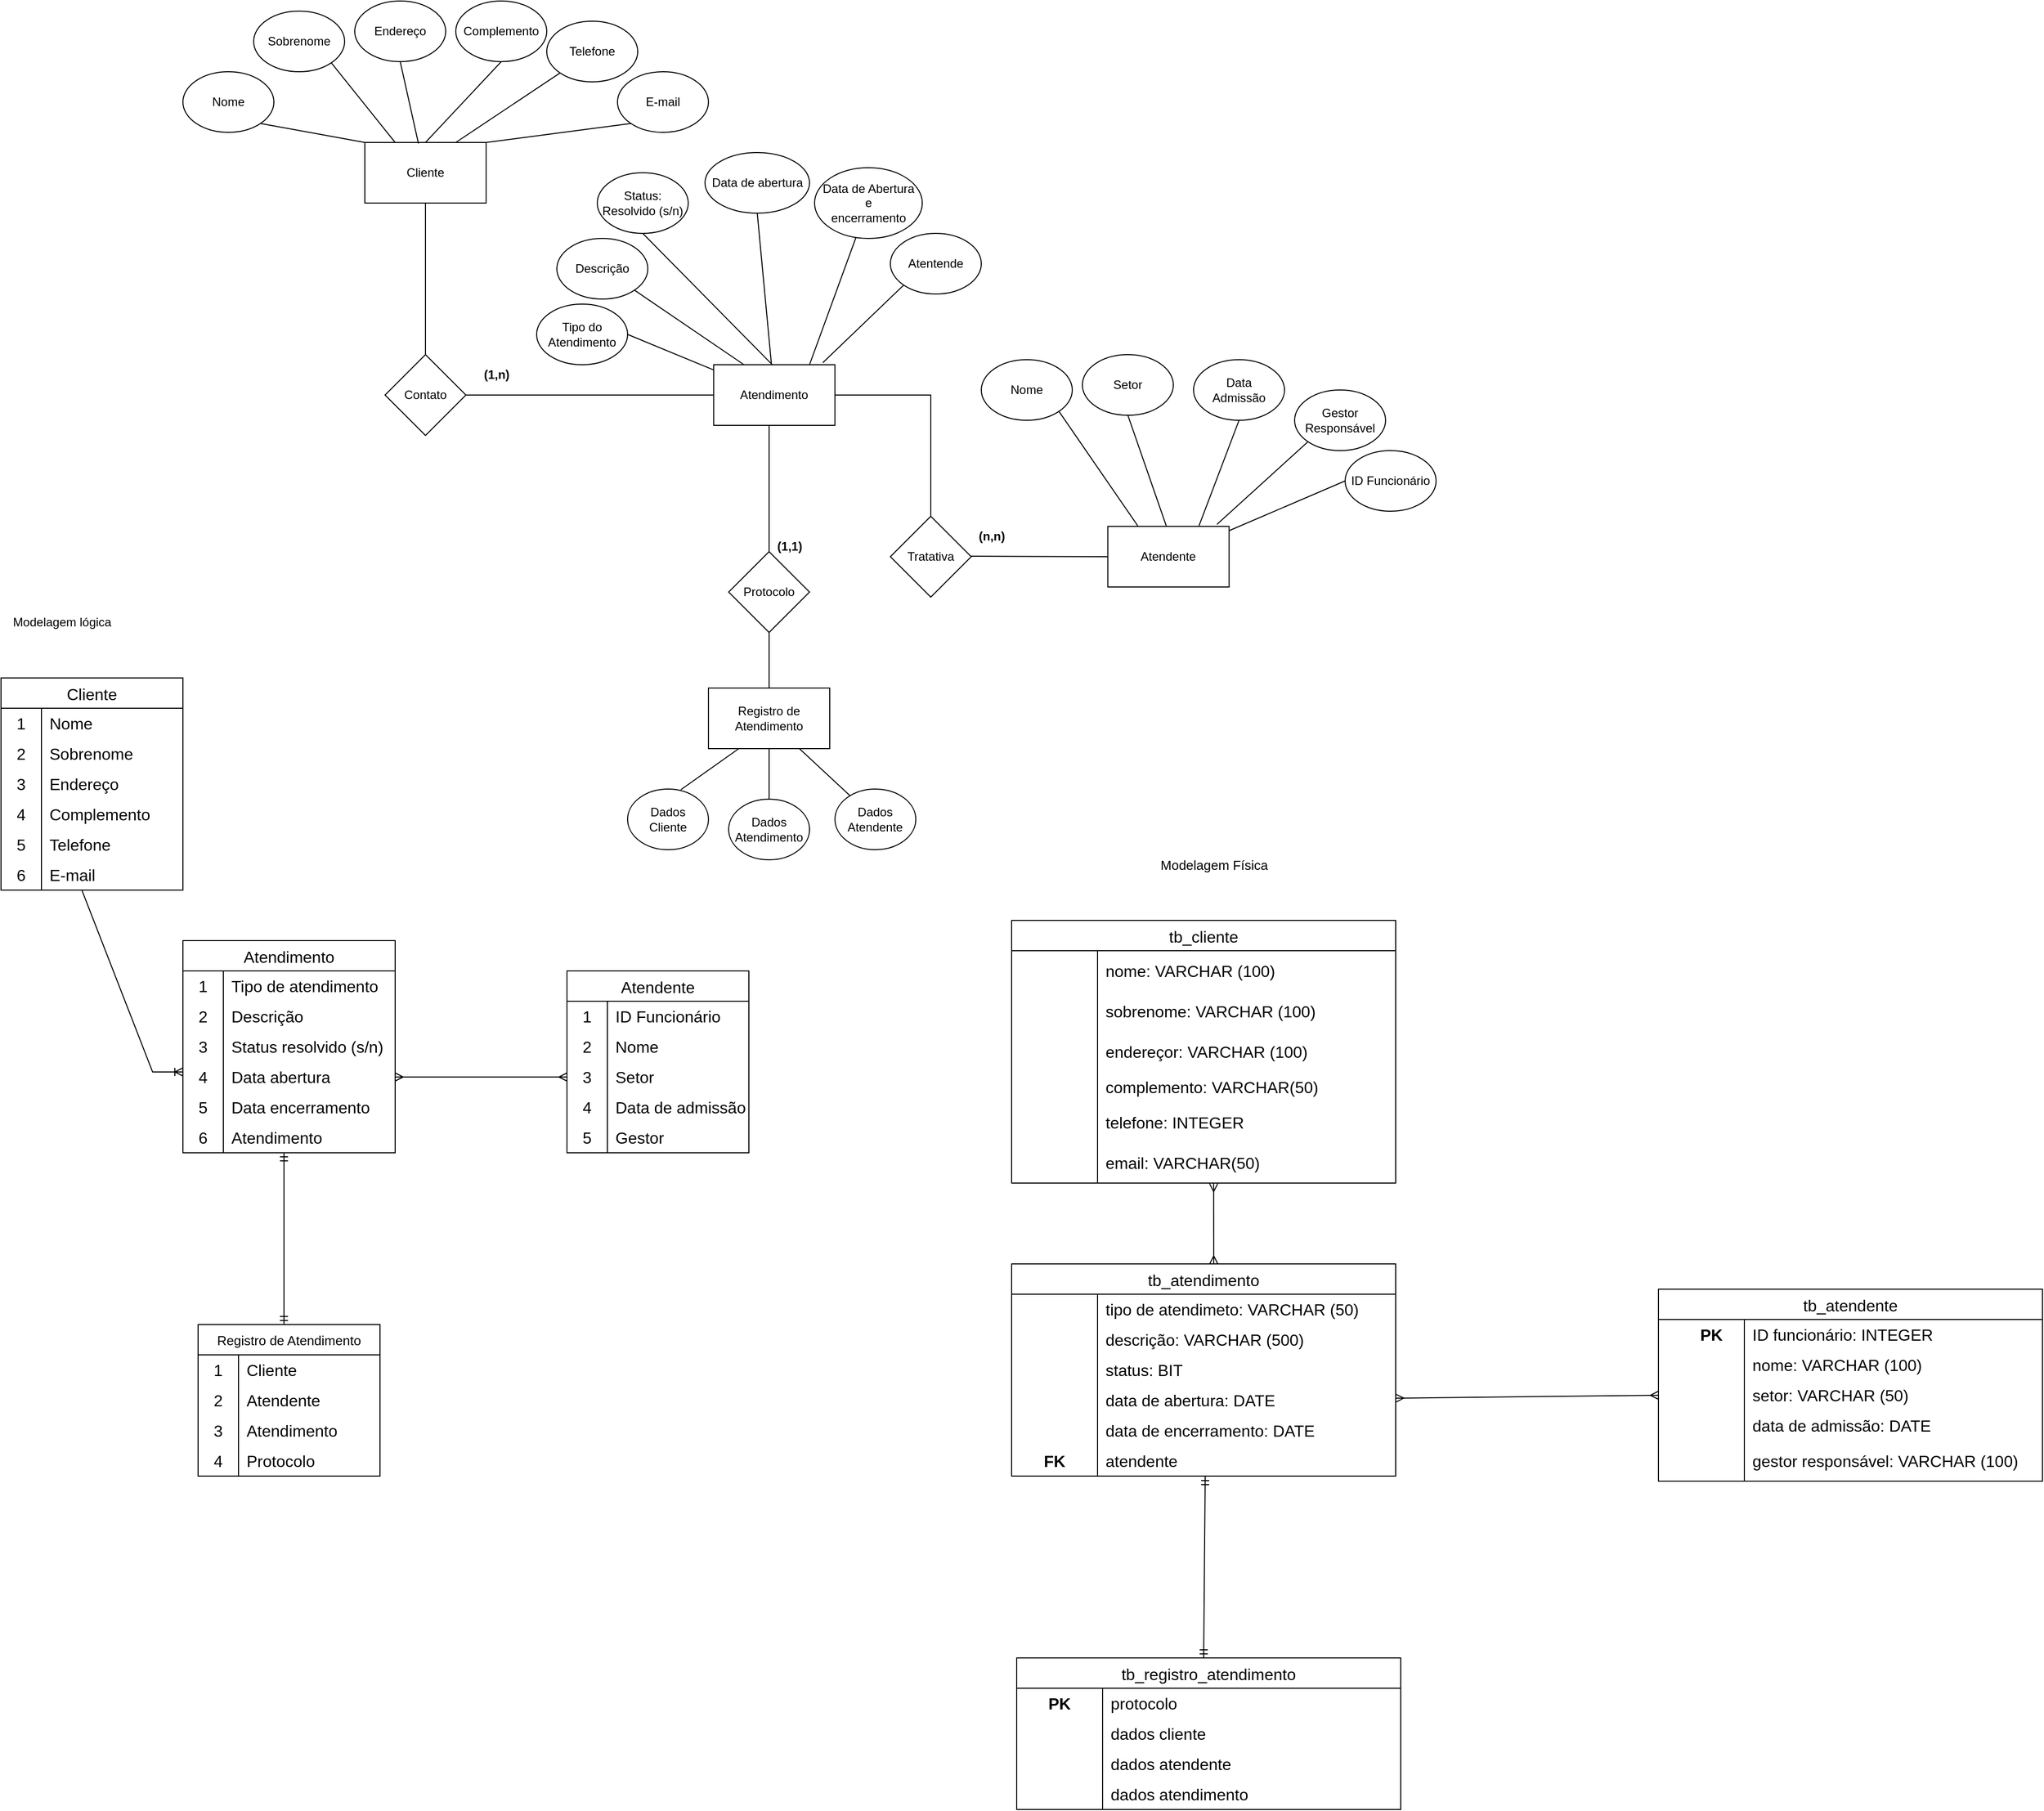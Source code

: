 <mxfile version="20.8.16" type="device"><diagram name="Página-1" id="yMusXDxFeO4dY0j5QkAZ"><mxGraphModel dx="3379" dy="2031" grid="1" gridSize="10" guides="1" tooltips="1" connect="1" arrows="1" fold="1" page="1" pageScale="1" pageWidth="827" pageHeight="1169" math="0" shadow="0"><root><mxCell id="0"/><mxCell id="1" parent="0"/><mxCell id="D3Ml1qo47-N_ijaXOp5t-6" value="E-mail" style="ellipse;whiteSpace=wrap;html=1;" parent="1" vertex="1"><mxGeometry x="-710" y="40" width="90" height="60" as="geometry"/></mxCell><mxCell id="D3Ml1qo47-N_ijaXOp5t-7" value="Telefone" style="ellipse;whiteSpace=wrap;html=1;" parent="1" vertex="1"><mxGeometry x="-780" y="-10" width="90" height="60" as="geometry"/></mxCell><mxCell id="D3Ml1qo47-N_ijaXOp5t-8" value="Complemento" style="ellipse;whiteSpace=wrap;html=1;" parent="1" vertex="1"><mxGeometry x="-870" y="-30" width="90" height="60" as="geometry"/></mxCell><mxCell id="D3Ml1qo47-N_ijaXOp5t-9" value="Endereço" style="ellipse;whiteSpace=wrap;html=1;" parent="1" vertex="1"><mxGeometry x="-970" y="-30" width="90" height="60" as="geometry"/></mxCell><mxCell id="D3Ml1qo47-N_ijaXOp5t-10" value="Sobrenome" style="ellipse;whiteSpace=wrap;html=1;" parent="1" vertex="1"><mxGeometry x="-1070" y="-20" width="90" height="60" as="geometry"/></mxCell><mxCell id="D3Ml1qo47-N_ijaXOp5t-11" value="Nome" style="ellipse;whiteSpace=wrap;html=1;" parent="1" vertex="1"><mxGeometry x="-1140" y="40" width="90" height="60" as="geometry"/></mxCell><mxCell id="D3Ml1qo47-N_ijaXOp5t-12" value="Cliente" style="rounded=0;whiteSpace=wrap;html=1;" parent="1" vertex="1"><mxGeometry x="-960" y="110" width="120" height="60" as="geometry"/></mxCell><mxCell id="D3Ml1qo47-N_ijaXOp5t-13" value="" style="endArrow=none;html=1;rounded=0;entryX=0;entryY=1;entryDx=0;entryDy=0;exitX=1;exitY=0;exitDx=0;exitDy=0;" parent="1" source="D3Ml1qo47-N_ijaXOp5t-12" target="D3Ml1qo47-N_ijaXOp5t-6" edge="1"><mxGeometry width="50" height="50" relative="1" as="geometry"><mxPoint x="-846" y="80" as="sourcePoint"/><mxPoint x="-706.82" y="91.213" as="targetPoint"/></mxGeometry></mxCell><mxCell id="D3Ml1qo47-N_ijaXOp5t-14" value="" style="endArrow=none;html=1;rounded=0;entryX=0;entryY=1;entryDx=0;entryDy=0;exitX=0.75;exitY=0;exitDx=0;exitDy=0;" parent="1" source="D3Ml1qo47-N_ijaXOp5t-12" target="D3Ml1qo47-N_ijaXOp5t-7" edge="1"><mxGeometry width="50" height="50" relative="1" as="geometry"><mxPoint x="-870" y="80" as="sourcePoint"/><mxPoint x="-820" y="30" as="targetPoint"/></mxGeometry></mxCell><mxCell id="D3Ml1qo47-N_ijaXOp5t-15" value="" style="endArrow=none;html=1;rounded=0;exitX=0.5;exitY=0;exitDx=0;exitDy=0;entryX=0.5;entryY=1;entryDx=0;entryDy=0;" parent="1" source="D3Ml1qo47-N_ijaXOp5t-12" target="D3Ml1qo47-N_ijaXOp5t-8" edge="1"><mxGeometry width="50" height="50" relative="1" as="geometry"><mxPoint x="-890" y="80" as="sourcePoint"/><mxPoint x="-830" y="40" as="targetPoint"/></mxGeometry></mxCell><mxCell id="D3Ml1qo47-N_ijaXOp5t-16" value="" style="endArrow=none;html=1;rounded=0;entryX=0.5;entryY=1;entryDx=0;entryDy=0;exitX=0.442;exitY=0.017;exitDx=0;exitDy=0;exitPerimeter=0;" parent="1" source="D3Ml1qo47-N_ijaXOp5t-12" target="D3Ml1qo47-N_ijaXOp5t-9" edge="1"><mxGeometry width="50" height="50" relative="1" as="geometry"><mxPoint x="-910" y="80" as="sourcePoint"/><mxPoint x="-860" y="30" as="targetPoint"/></mxGeometry></mxCell><mxCell id="D3Ml1qo47-N_ijaXOp5t-17" value="" style="endArrow=none;html=1;rounded=0;entryX=1;entryY=1;entryDx=0;entryDy=0;exitX=0.25;exitY=0;exitDx=0;exitDy=0;" parent="1" source="D3Ml1qo47-N_ijaXOp5t-12" target="D3Ml1qo47-N_ijaXOp5t-10" edge="1"><mxGeometry width="50" height="50" relative="1" as="geometry"><mxPoint x="-930" y="80" as="sourcePoint"/><mxPoint x="-880" y="30" as="targetPoint"/></mxGeometry></mxCell><mxCell id="D3Ml1qo47-N_ijaXOp5t-18" value="" style="endArrow=none;html=1;rounded=0;entryX=1;entryY=1;entryDx=0;entryDy=0;exitX=0;exitY=0;exitDx=0;exitDy=0;" parent="1" source="D3Ml1qo47-N_ijaXOp5t-12" target="D3Ml1qo47-N_ijaXOp5t-11" edge="1"><mxGeometry width="50" height="50" relative="1" as="geometry"><mxPoint x="-1040" y="100" as="sourcePoint"/><mxPoint x="-990" y="50" as="targetPoint"/></mxGeometry></mxCell><mxCell id="D3Ml1qo47-N_ijaXOp5t-22" value="&lt;div&gt;Data&lt;/div&gt;&lt;div&gt;Admissão&lt;br&gt;&lt;/div&gt;" style="ellipse;whiteSpace=wrap;html=1;" parent="1" vertex="1"><mxGeometry x="-140" y="325" width="90" height="60" as="geometry"/></mxCell><mxCell id="D3Ml1qo47-N_ijaXOp5t-23" value="Setor" style="ellipse;whiteSpace=wrap;html=1;" parent="1" vertex="1"><mxGeometry x="-250" y="320" width="90" height="60" as="geometry"/></mxCell><mxCell id="D3Ml1qo47-N_ijaXOp5t-24" value="Nome" style="ellipse;whiteSpace=wrap;html=1;" parent="1" vertex="1"><mxGeometry x="-350" y="325" width="90" height="60" as="geometry"/></mxCell><mxCell id="D3Ml1qo47-N_ijaXOp5t-25" value="ID Funcionário" style="ellipse;whiteSpace=wrap;html=1;" parent="1" vertex="1"><mxGeometry x="10" y="415" width="90" height="60" as="geometry"/></mxCell><mxCell id="D3Ml1qo47-N_ijaXOp5t-26" value="Atendente" style="rounded=0;whiteSpace=wrap;html=1;" parent="1" vertex="1"><mxGeometry x="-224.82" y="490" width="120" height="60" as="geometry"/></mxCell><mxCell id="D3Ml1qo47-N_ijaXOp5t-27" value="" style="endArrow=none;html=1;rounded=0;entryX=0.5;entryY=1;entryDx=0;entryDy=0;exitX=0.75;exitY=0;exitDx=0;exitDy=0;" parent="1" source="D3Ml1qo47-N_ijaXOp5t-26" target="D3Ml1qo47-N_ijaXOp5t-22" edge="1"><mxGeometry width="50" height="50" relative="1" as="geometry"><mxPoint x="-110.82" y="460" as="sourcePoint"/><mxPoint x="-60.82" y="410" as="targetPoint"/></mxGeometry></mxCell><mxCell id="D3Ml1qo47-N_ijaXOp5t-28" value="" style="endArrow=none;html=1;rounded=0;exitX=0.75;exitY=0;exitDx=0;exitDy=0;entryX=0.5;entryY=1;entryDx=0;entryDy=0;" parent="1" source="D3Ml1qo47-N_ijaXOp5t-26" target="D3Ml1qo47-N_ijaXOp5t-23" edge="1"><mxGeometry width="50" height="50" relative="1" as="geometry"><mxPoint x="-134.82" y="460" as="sourcePoint"/><mxPoint x="-108.82" y="430" as="targetPoint"/><Array as="points"><mxPoint x="-166.82" y="490"/></Array></mxGeometry></mxCell><mxCell id="D3Ml1qo47-N_ijaXOp5t-31" value="" style="endArrow=none;html=1;rounded=0;exitX=0.25;exitY=0;exitDx=0;exitDy=0;entryX=1;entryY=1;entryDx=0;entryDy=0;" parent="1" source="D3Ml1qo47-N_ijaXOp5t-26" target="D3Ml1qo47-N_ijaXOp5t-24" edge="1"><mxGeometry width="50" height="50" relative="1" as="geometry"><mxPoint x="-194.82" y="460" as="sourcePoint"/><mxPoint x="-300.0" y="421.213" as="targetPoint"/></mxGeometry></mxCell><mxCell id="D3Ml1qo47-N_ijaXOp5t-32" value="" style="endArrow=none;html=1;rounded=0;entryX=0;entryY=0.5;entryDx=0;entryDy=0;" parent="1" source="D3Ml1qo47-N_ijaXOp5t-26" target="D3Ml1qo47-N_ijaXOp5t-25" edge="1"><mxGeometry width="50" height="50" relative="1" as="geometry"><mxPoint x="-304.82" y="480" as="sourcePoint"/><mxPoint x="30" y="490" as="targetPoint"/></mxGeometry></mxCell><mxCell id="D3Ml1qo47-N_ijaXOp5t-38" value="&lt;div&gt;Gestor&lt;/div&gt;&lt;div&gt;Responsável&lt;br&gt;&lt;/div&gt;" style="ellipse;whiteSpace=wrap;html=1;" parent="1" vertex="1"><mxGeometry x="-40" y="355" width="90" height="60" as="geometry"/></mxCell><mxCell id="D3Ml1qo47-N_ijaXOp5t-39" value="" style="endArrow=none;html=1;rounded=0;entryX=0.9;entryY=-0.033;entryDx=0;entryDy=0;entryPerimeter=0;exitX=0;exitY=1;exitDx=0;exitDy=0;" parent="1" source="D3Ml1qo47-N_ijaXOp5t-38" target="D3Ml1qo47-N_ijaXOp5t-26" edge="1"><mxGeometry width="50" height="50" relative="1" as="geometry"><mxPoint x="-53.64" y="421.213" as="sourcePoint"/><mxPoint x="-88.82" y="490" as="targetPoint"/></mxGeometry></mxCell><mxCell id="D3Ml1qo47-N_ijaXOp5t-42" value="Data de abertura" style="ellipse;whiteSpace=wrap;html=1;" parent="1" vertex="1"><mxGeometry x="-623.41" y="120" width="103.41" height="60" as="geometry"/></mxCell><mxCell id="D3Ml1qo47-N_ijaXOp5t-43" value="&lt;div&gt;Status:&lt;/div&gt;&lt;div&gt;Resolvido (s/n)&lt;br&gt;&lt;/div&gt;" style="ellipse;whiteSpace=wrap;html=1;" parent="1" vertex="1"><mxGeometry x="-730.0" y="140" width="90" height="60" as="geometry"/></mxCell><mxCell id="D3Ml1qo47-N_ijaXOp5t-44" value="Descrição" style="ellipse;whiteSpace=wrap;html=1;" parent="1" vertex="1"><mxGeometry x="-770" y="205" width="90" height="60" as="geometry"/></mxCell><mxCell id="D3Ml1qo47-N_ijaXOp5t-45" value="&lt;div&gt;Tipo do&lt;/div&gt;&lt;div&gt;Atendimento&lt;br&gt;&lt;/div&gt;" style="ellipse;whiteSpace=wrap;html=1;" parent="1" vertex="1"><mxGeometry x="-790" y="270" width="90" height="60" as="geometry"/></mxCell><mxCell id="D3Ml1qo47-N_ijaXOp5t-46" value="Atendimento" style="rounded=0;whiteSpace=wrap;html=1;" parent="1" vertex="1"><mxGeometry x="-614.82" y="330" width="120" height="60" as="geometry"/></mxCell><mxCell id="D3Ml1qo47-N_ijaXOp5t-47" value="" style="endArrow=none;html=1;rounded=0;entryX=0.5;entryY=1;entryDx=0;entryDy=0;" parent="1" source="D3Ml1qo47-N_ijaXOp5t-46" target="D3Ml1qo47-N_ijaXOp5t-42" edge="1"><mxGeometry width="50" height="50" relative="1" as="geometry"><mxPoint x="-500.82" y="300" as="sourcePoint"/><mxPoint x="-450.82" y="250" as="targetPoint"/></mxGeometry></mxCell><mxCell id="D3Ml1qo47-N_ijaXOp5t-48" value="" style="endArrow=none;html=1;rounded=0;exitX=0.75;exitY=0;exitDx=0;exitDy=0;entryX=0.5;entryY=1;entryDx=0;entryDy=0;" parent="1" source="D3Ml1qo47-N_ijaXOp5t-46" target="D3Ml1qo47-N_ijaXOp5t-43" edge="1"><mxGeometry width="50" height="50" relative="1" as="geometry"><mxPoint x="-524.82" y="300" as="sourcePoint"/><mxPoint x="-498.82" y="270" as="targetPoint"/><Array as="points"><mxPoint x="-556.82" y="330"/></Array></mxGeometry></mxCell><mxCell id="D3Ml1qo47-N_ijaXOp5t-49" value="" style="endArrow=none;html=1;rounded=0;exitX=0.25;exitY=0;exitDx=0;exitDy=0;entryX=1;entryY=1;entryDx=0;entryDy=0;" parent="1" source="D3Ml1qo47-N_ijaXOp5t-46" target="D3Ml1qo47-N_ijaXOp5t-44" edge="1"><mxGeometry width="50" height="50" relative="1" as="geometry"><mxPoint x="-584.82" y="300" as="sourcePoint"/><mxPoint x="-690.0" y="261.213" as="targetPoint"/></mxGeometry></mxCell><mxCell id="D3Ml1qo47-N_ijaXOp5t-50" value="" style="endArrow=none;html=1;rounded=0;entryX=1;entryY=0.5;entryDx=0;entryDy=0;" parent="1" source="D3Ml1qo47-N_ijaXOp5t-46" target="D3Ml1qo47-N_ijaXOp5t-45" edge="1"><mxGeometry width="50" height="50" relative="1" as="geometry"><mxPoint x="-694.82" y="320" as="sourcePoint"/><mxPoint x="-700.0" y="331.213" as="targetPoint"/></mxGeometry></mxCell><mxCell id="D3Ml1qo47-N_ijaXOp5t-51" value="Atentende" style="ellipse;whiteSpace=wrap;html=1;" parent="1" vertex="1"><mxGeometry x="-440.0" y="200" width="90" height="60" as="geometry"/></mxCell><mxCell id="D3Ml1qo47-N_ijaXOp5t-52" value="" style="endArrow=none;html=1;rounded=0;entryX=0.9;entryY=-0.033;entryDx=0;entryDy=0;entryPerimeter=0;exitX=0;exitY=1;exitDx=0;exitDy=0;" parent="1" source="D3Ml1qo47-N_ijaXOp5t-51" target="D3Ml1qo47-N_ijaXOp5t-46" edge="1"><mxGeometry width="50" height="50" relative="1" as="geometry"><mxPoint x="-395" y="290" as="sourcePoint"/><mxPoint x="-478.82" y="330" as="targetPoint"/></mxGeometry></mxCell><mxCell id="D3Ml1qo47-N_ijaXOp5t-55" value="Contato" style="rhombus;whiteSpace=wrap;html=1;" parent="1" vertex="1"><mxGeometry x="-940" y="320" width="80" height="80" as="geometry"/></mxCell><mxCell id="D3Ml1qo47-N_ijaXOp5t-56" value="" style="endArrow=none;html=1;rounded=0;entryX=0.5;entryY=1;entryDx=0;entryDy=0;exitX=0.5;exitY=0;exitDx=0;exitDy=0;" parent="1" source="D3Ml1qo47-N_ijaXOp5t-55" target="D3Ml1qo47-N_ijaXOp5t-12" edge="1"><mxGeometry width="50" height="50" relative="1" as="geometry"><mxPoint x="-900" y="320" as="sourcePoint"/><mxPoint x="-850" y="270" as="targetPoint"/></mxGeometry></mxCell><mxCell id="D3Ml1qo47-N_ijaXOp5t-57" value="" style="endArrow=none;html=1;rounded=0;entryX=0;entryY=0.5;entryDx=0;entryDy=0;" parent="1" target="D3Ml1qo47-N_ijaXOp5t-46" edge="1"><mxGeometry width="50" height="50" relative="1" as="geometry"><mxPoint x="-860" y="360" as="sourcePoint"/><mxPoint x="-620" y="360" as="targetPoint"/></mxGeometry></mxCell><mxCell id="D3Ml1qo47-N_ijaXOp5t-58" value="&lt;b&gt;(1,n)&lt;/b&gt;" style="text;html=1;align=center;verticalAlign=middle;resizable=0;points=[];autosize=1;strokeColor=none;fillColor=none;" parent="1" vertex="1"><mxGeometry x="-855" y="325" width="50" height="30" as="geometry"/></mxCell><mxCell id="D3Ml1qo47-N_ijaXOp5t-60" value="Tratativa" style="rhombus;whiteSpace=wrap;html=1;" parent="1" vertex="1"><mxGeometry x="-440" y="480" width="80" height="80" as="geometry"/></mxCell><mxCell id="D3Ml1qo47-N_ijaXOp5t-62" value="" style="endArrow=none;html=1;rounded=0;exitX=0.5;exitY=0;exitDx=0;exitDy=0;entryX=1;entryY=0.5;entryDx=0;entryDy=0;" parent="1" source="D3Ml1qo47-N_ijaXOp5t-60" target="D3Ml1qo47-N_ijaXOp5t-46" edge="1"><mxGeometry width="50" height="50" relative="1" as="geometry"><mxPoint x="-510" y="410" as="sourcePoint"/><mxPoint x="-400" y="280" as="targetPoint"/><Array as="points"><mxPoint x="-400" y="360"/></Array></mxGeometry></mxCell><mxCell id="D3Ml1qo47-N_ijaXOp5t-63" value="" style="endArrow=none;html=1;rounded=0;entryX=0;entryY=0.5;entryDx=0;entryDy=0;" parent="1" target="D3Ml1qo47-N_ijaXOp5t-26" edge="1"><mxGeometry width="50" height="50" relative="1" as="geometry"><mxPoint x="-360" y="519.5" as="sourcePoint"/><mxPoint x="-230" y="519.5" as="targetPoint"/></mxGeometry></mxCell><mxCell id="D3Ml1qo47-N_ijaXOp5t-64" value="&lt;b&gt;(n,n)&lt;/b&gt;" style="text;html=1;align=center;verticalAlign=middle;resizable=0;points=[];autosize=1;strokeColor=none;fillColor=none;" parent="1" vertex="1"><mxGeometry x="-365" y="485" width="50" height="30" as="geometry"/></mxCell><mxCell id="D3Ml1qo47-N_ijaXOp5t-65" value="Cliente" style="shape=table;startSize=30;container=1;collapsible=0;childLayout=tableLayout;fixedRows=1;rowLines=0;fontStyle=0;strokeColor=default;fontSize=16;" parent="1" vertex="1"><mxGeometry x="-1320" y="640" width="180" height="210" as="geometry"/></mxCell><mxCell id="D3Ml1qo47-N_ijaXOp5t-66" value="" style="shape=tableRow;horizontal=0;startSize=0;swimlaneHead=0;swimlaneBody=0;top=0;left=0;bottom=0;right=0;collapsible=0;dropTarget=0;fillColor=none;points=[[0,0.5],[1,0.5]];portConstraint=eastwest;strokeColor=inherit;fontSize=16;" parent="D3Ml1qo47-N_ijaXOp5t-65" vertex="1"><mxGeometry y="30" width="180" height="30" as="geometry"/></mxCell><mxCell id="D3Ml1qo47-N_ijaXOp5t-67" value="1" style="shape=partialRectangle;html=1;whiteSpace=wrap;connectable=0;fillColor=none;top=0;left=0;bottom=0;right=0;overflow=hidden;pointerEvents=1;strokeColor=inherit;fontSize=16;" parent="D3Ml1qo47-N_ijaXOp5t-66" vertex="1"><mxGeometry width="40" height="30" as="geometry"><mxRectangle width="40" height="30" as="alternateBounds"/></mxGeometry></mxCell><mxCell id="D3Ml1qo47-N_ijaXOp5t-68" value="Nome" style="shape=partialRectangle;html=1;whiteSpace=wrap;connectable=0;fillColor=none;top=0;left=0;bottom=0;right=0;align=left;spacingLeft=6;overflow=hidden;strokeColor=inherit;fontSize=16;" parent="D3Ml1qo47-N_ijaXOp5t-66" vertex="1"><mxGeometry x="40" width="140" height="30" as="geometry"><mxRectangle width="140" height="30" as="alternateBounds"/></mxGeometry></mxCell><mxCell id="D3Ml1qo47-N_ijaXOp5t-69" value="" style="shape=tableRow;horizontal=0;startSize=0;swimlaneHead=0;swimlaneBody=0;top=0;left=0;bottom=0;right=0;collapsible=0;dropTarget=0;fillColor=none;points=[[0,0.5],[1,0.5]];portConstraint=eastwest;strokeColor=inherit;fontSize=16;" parent="D3Ml1qo47-N_ijaXOp5t-65" vertex="1"><mxGeometry y="60" width="180" height="30" as="geometry"/></mxCell><mxCell id="D3Ml1qo47-N_ijaXOp5t-70" value="2" style="shape=partialRectangle;html=1;whiteSpace=wrap;connectable=0;fillColor=none;top=0;left=0;bottom=0;right=0;overflow=hidden;strokeColor=inherit;fontSize=16;" parent="D3Ml1qo47-N_ijaXOp5t-69" vertex="1"><mxGeometry width="40" height="30" as="geometry"><mxRectangle width="40" height="30" as="alternateBounds"/></mxGeometry></mxCell><mxCell id="D3Ml1qo47-N_ijaXOp5t-71" value="Sobrenome" style="shape=partialRectangle;html=1;whiteSpace=wrap;connectable=0;fillColor=none;top=0;left=0;bottom=0;right=0;align=left;spacingLeft=6;overflow=hidden;strokeColor=inherit;fontSize=16;" parent="D3Ml1qo47-N_ijaXOp5t-69" vertex="1"><mxGeometry x="40" width="140" height="30" as="geometry"><mxRectangle width="140" height="30" as="alternateBounds"/></mxGeometry></mxCell><mxCell id="D3Ml1qo47-N_ijaXOp5t-72" value="" style="shape=tableRow;horizontal=0;startSize=0;swimlaneHead=0;swimlaneBody=0;top=0;left=0;bottom=0;right=0;collapsible=0;dropTarget=0;fillColor=none;points=[[0,0.5],[1,0.5]];portConstraint=eastwest;strokeColor=inherit;fontSize=16;" parent="D3Ml1qo47-N_ijaXOp5t-65" vertex="1"><mxGeometry y="90" width="180" height="30" as="geometry"/></mxCell><mxCell id="D3Ml1qo47-N_ijaXOp5t-73" value="3" style="shape=partialRectangle;html=1;whiteSpace=wrap;connectable=0;fillColor=none;top=0;left=0;bottom=0;right=0;overflow=hidden;strokeColor=inherit;fontSize=16;" parent="D3Ml1qo47-N_ijaXOp5t-72" vertex="1"><mxGeometry width="40" height="30" as="geometry"><mxRectangle width="40" height="30" as="alternateBounds"/></mxGeometry></mxCell><mxCell id="D3Ml1qo47-N_ijaXOp5t-74" value="Endereço" style="shape=partialRectangle;html=1;whiteSpace=wrap;connectable=0;fillColor=none;top=0;left=0;bottom=0;right=0;align=left;spacingLeft=6;overflow=hidden;strokeColor=inherit;fontSize=16;" parent="D3Ml1qo47-N_ijaXOp5t-72" vertex="1"><mxGeometry x="40" width="140" height="30" as="geometry"><mxRectangle width="140" height="30" as="alternateBounds"/></mxGeometry></mxCell><mxCell id="D3Ml1qo47-N_ijaXOp5t-75" value="" style="shape=tableRow;horizontal=0;startSize=0;swimlaneHead=0;swimlaneBody=0;top=0;left=0;bottom=0;right=0;collapsible=0;dropTarget=0;fillColor=none;points=[[0,0.5],[1,0.5]];portConstraint=eastwest;strokeColor=inherit;fontSize=16;" parent="1" vertex="1"><mxGeometry x="-1320" y="760" width="180" height="30" as="geometry"/></mxCell><mxCell id="D3Ml1qo47-N_ijaXOp5t-77" value="Complemento" style="shape=partialRectangle;html=1;whiteSpace=wrap;connectable=0;fillColor=none;top=0;left=0;bottom=0;right=0;align=left;spacingLeft=6;overflow=hidden;strokeColor=inherit;fontSize=16;" parent="D3Ml1qo47-N_ijaXOp5t-75" vertex="1"><mxGeometry x="40" width="140" height="30" as="geometry"><mxRectangle width="140" height="30" as="alternateBounds"/></mxGeometry></mxCell><mxCell id="D3Ml1qo47-N_ijaXOp5t-79" value="Telefone" style="shape=partialRectangle;html=1;whiteSpace=wrap;connectable=0;fillColor=none;top=0;left=0;bottom=0;right=0;align=left;spacingLeft=6;overflow=hidden;strokeColor=inherit;fontSize=16;" parent="1" vertex="1"><mxGeometry x="-1280" y="790" width="140" height="30" as="geometry"><mxRectangle width="140" height="30" as="alternateBounds"/></mxGeometry></mxCell><mxCell id="D3Ml1qo47-N_ijaXOp5t-80" value="E-mail" style="shape=partialRectangle;html=1;whiteSpace=wrap;connectable=0;fillColor=none;top=0;left=0;bottom=0;right=0;align=left;spacingLeft=6;overflow=hidden;strokeColor=inherit;fontSize=16;" parent="1" vertex="1"><mxGeometry x="-1280" y="820" width="140" height="30" as="geometry"><mxRectangle width="140" height="30" as="alternateBounds"/></mxGeometry></mxCell><mxCell id="D3Ml1qo47-N_ijaXOp5t-81" value="4" style="shape=partialRectangle;html=1;whiteSpace=wrap;connectable=0;fillColor=none;top=0;left=0;bottom=0;right=0;overflow=hidden;strokeColor=inherit;fontSize=16;" parent="1" vertex="1"><mxGeometry x="-1320" y="760" width="40" height="30" as="geometry"><mxRectangle width="40" height="30" as="alternateBounds"/></mxGeometry></mxCell><mxCell id="D3Ml1qo47-N_ijaXOp5t-82" value="5" style="shape=partialRectangle;html=1;whiteSpace=wrap;connectable=0;fillColor=none;top=0;left=0;bottom=0;right=0;overflow=hidden;strokeColor=inherit;fontSize=16;" parent="1" vertex="1"><mxGeometry x="-1320" y="790" width="40" height="30" as="geometry"><mxRectangle width="40" height="30" as="alternateBounds"/></mxGeometry></mxCell><mxCell id="D3Ml1qo47-N_ijaXOp5t-83" value="6" style="shape=partialRectangle;html=1;whiteSpace=wrap;connectable=0;fillColor=none;top=0;left=0;bottom=0;right=0;overflow=hidden;strokeColor=inherit;fontSize=16;" parent="1" vertex="1"><mxGeometry x="-1320" y="820" width="40" height="30" as="geometry"><mxRectangle width="40" height="30" as="alternateBounds"/></mxGeometry></mxCell><mxCell id="D3Ml1qo47-N_ijaXOp5t-84" value="" style="endArrow=none;html=1;rounded=0;" parent="1" edge="1"><mxGeometry width="50" height="50" relative="1" as="geometry"><mxPoint x="-1280" y="850" as="sourcePoint"/><mxPoint x="-1280" y="760" as="targetPoint"/></mxGeometry></mxCell><mxCell id="D3Ml1qo47-N_ijaXOp5t-85" value="Atendente" style="shape=table;startSize=30;container=1;collapsible=0;childLayout=tableLayout;fixedRows=1;rowLines=0;fontStyle=0;strokeColor=default;fontSize=16;" parent="1" vertex="1"><mxGeometry x="-760" y="930" width="180" height="180" as="geometry"/></mxCell><mxCell id="D3Ml1qo47-N_ijaXOp5t-86" value="" style="shape=tableRow;horizontal=0;startSize=0;swimlaneHead=0;swimlaneBody=0;top=0;left=0;bottom=0;right=0;collapsible=0;dropTarget=0;fillColor=none;points=[[0,0.5],[1,0.5]];portConstraint=eastwest;strokeColor=inherit;fontSize=16;" parent="D3Ml1qo47-N_ijaXOp5t-85" vertex="1"><mxGeometry y="30" width="180" height="30" as="geometry"/></mxCell><mxCell id="D3Ml1qo47-N_ijaXOp5t-87" value="1" style="shape=partialRectangle;html=1;whiteSpace=wrap;connectable=0;fillColor=none;top=0;left=0;bottom=0;right=0;overflow=hidden;pointerEvents=1;strokeColor=inherit;fontSize=16;" parent="D3Ml1qo47-N_ijaXOp5t-86" vertex="1"><mxGeometry width="40" height="30" as="geometry"><mxRectangle width="40" height="30" as="alternateBounds"/></mxGeometry></mxCell><mxCell id="D3Ml1qo47-N_ijaXOp5t-88" value="ID Funcionário" style="shape=partialRectangle;html=1;whiteSpace=wrap;connectable=0;fillColor=none;top=0;left=0;bottom=0;right=0;align=left;spacingLeft=6;overflow=hidden;strokeColor=inherit;fontSize=16;" parent="D3Ml1qo47-N_ijaXOp5t-86" vertex="1"><mxGeometry x="40" width="140" height="30" as="geometry"><mxRectangle width="140" height="30" as="alternateBounds"/></mxGeometry></mxCell><mxCell id="D3Ml1qo47-N_ijaXOp5t-89" value="" style="shape=tableRow;horizontal=0;startSize=0;swimlaneHead=0;swimlaneBody=0;top=0;left=0;bottom=0;right=0;collapsible=0;dropTarget=0;fillColor=none;points=[[0,0.5],[1,0.5]];portConstraint=eastwest;strokeColor=inherit;fontSize=16;" parent="D3Ml1qo47-N_ijaXOp5t-85" vertex="1"><mxGeometry y="60" width="180" height="30" as="geometry"/></mxCell><mxCell id="D3Ml1qo47-N_ijaXOp5t-90" value="2" style="shape=partialRectangle;html=1;whiteSpace=wrap;connectable=0;fillColor=none;top=0;left=0;bottom=0;right=0;overflow=hidden;strokeColor=inherit;fontSize=16;" parent="D3Ml1qo47-N_ijaXOp5t-89" vertex="1"><mxGeometry width="40" height="30" as="geometry"><mxRectangle width="40" height="30" as="alternateBounds"/></mxGeometry></mxCell><mxCell id="D3Ml1qo47-N_ijaXOp5t-91" value="Nome" style="shape=partialRectangle;html=1;whiteSpace=wrap;connectable=0;fillColor=none;top=0;left=0;bottom=0;right=0;align=left;spacingLeft=6;overflow=hidden;strokeColor=inherit;fontSize=16;" parent="D3Ml1qo47-N_ijaXOp5t-89" vertex="1"><mxGeometry x="40" width="140" height="30" as="geometry"><mxRectangle width="140" height="30" as="alternateBounds"/></mxGeometry></mxCell><mxCell id="D3Ml1qo47-N_ijaXOp5t-92" value="" style="shape=tableRow;horizontal=0;startSize=0;swimlaneHead=0;swimlaneBody=0;top=0;left=0;bottom=0;right=0;collapsible=0;dropTarget=0;fillColor=none;points=[[0,0.5],[1,0.5]];portConstraint=eastwest;strokeColor=inherit;fontSize=16;" parent="D3Ml1qo47-N_ijaXOp5t-85" vertex="1"><mxGeometry y="90" width="180" height="30" as="geometry"/></mxCell><mxCell id="D3Ml1qo47-N_ijaXOp5t-93" value="3" style="shape=partialRectangle;html=1;whiteSpace=wrap;connectable=0;fillColor=none;top=0;left=0;bottom=0;right=0;overflow=hidden;strokeColor=inherit;fontSize=16;" parent="D3Ml1qo47-N_ijaXOp5t-92" vertex="1"><mxGeometry width="40" height="30" as="geometry"><mxRectangle width="40" height="30" as="alternateBounds"/></mxGeometry></mxCell><mxCell id="D3Ml1qo47-N_ijaXOp5t-94" value="Setor" style="shape=partialRectangle;html=1;whiteSpace=wrap;connectable=0;fillColor=none;top=0;left=0;bottom=0;right=0;align=left;spacingLeft=6;overflow=hidden;strokeColor=inherit;fontSize=16;" parent="D3Ml1qo47-N_ijaXOp5t-92" vertex="1"><mxGeometry x="40" width="140" height="30" as="geometry"><mxRectangle width="140" height="30" as="alternateBounds"/></mxGeometry></mxCell><mxCell id="D3Ml1qo47-N_ijaXOp5t-95" value="" style="shape=tableRow;horizontal=0;startSize=0;swimlaneHead=0;swimlaneBody=0;top=0;left=0;bottom=0;right=0;collapsible=0;dropTarget=0;fillColor=none;points=[[0,0.5],[1,0.5]];portConstraint=eastwest;strokeColor=inherit;fontSize=16;" parent="1" vertex="1"><mxGeometry x="-720" y="940" width="180" height="30" as="geometry"/></mxCell><mxCell id="D3Ml1qo47-N_ijaXOp5t-96" value="Data de admissão" style="shape=partialRectangle;html=1;whiteSpace=wrap;connectable=0;fillColor=none;top=0;left=0;bottom=0;right=0;align=left;spacingLeft=6;overflow=hidden;strokeColor=inherit;fontSize=16;" parent="D3Ml1qo47-N_ijaXOp5t-95" vertex="1"><mxGeometry y="110" width="140" height="30" as="geometry"><mxRectangle width="140" height="30" as="alternateBounds"/></mxGeometry></mxCell><mxCell id="D3Ml1qo47-N_ijaXOp5t-97" value="Gestor" style="shape=partialRectangle;html=1;whiteSpace=wrap;connectable=0;fillColor=none;top=0;left=0;bottom=0;right=0;align=left;spacingLeft=6;overflow=hidden;strokeColor=inherit;fontSize=16;" parent="1" vertex="1"><mxGeometry x="-720" y="1080" width="140" height="30" as="geometry"><mxRectangle width="140" height="30" as="alternateBounds"/></mxGeometry></mxCell><mxCell id="D3Ml1qo47-N_ijaXOp5t-99" value="4" style="shape=partialRectangle;html=1;whiteSpace=wrap;connectable=0;fillColor=none;top=0;left=0;bottom=0;right=0;overflow=hidden;strokeColor=inherit;fontSize=16;" parent="1" vertex="1"><mxGeometry x="-760" y="1050" width="40" height="30" as="geometry"><mxRectangle width="40" height="30" as="alternateBounds"/></mxGeometry></mxCell><mxCell id="D3Ml1qo47-N_ijaXOp5t-100" value="5" style="shape=partialRectangle;html=1;whiteSpace=wrap;connectable=0;fillColor=none;top=0;left=0;bottom=0;right=0;overflow=hidden;strokeColor=inherit;fontSize=16;" parent="1" vertex="1"><mxGeometry x="-760" y="1080" width="40" height="30" as="geometry"><mxRectangle width="40" height="30" as="alternateBounds"/></mxGeometry></mxCell><mxCell id="D3Ml1qo47-N_ijaXOp5t-102" value="" style="endArrow=none;html=1;rounded=0;" parent="1" edge="1"><mxGeometry width="50" height="50" relative="1" as="geometry"><mxPoint x="-720" y="1110" as="sourcePoint"/><mxPoint x="-720" y="1050" as="targetPoint"/></mxGeometry></mxCell><mxCell id="m8iBTeRFjI8p6bxyQE7T-1" value="" style="endArrow=none;html=1;rounded=0;exitX=0.5;exitY=0;exitDx=0;exitDy=0;" edge="1" parent="1" source="m8iBTeRFjI8p6bxyQE7T-3"><mxGeometry width="50" height="50" relative="1" as="geometry"><mxPoint x="-560" y="510" as="sourcePoint"/><mxPoint x="-560" y="390" as="targetPoint"/></mxGeometry></mxCell><mxCell id="m8iBTeRFjI8p6bxyQE7T-2" value="&lt;div&gt;Registro de&lt;/div&gt;&lt;div&gt;Atendimento&lt;br&gt;&lt;/div&gt;" style="rounded=0;whiteSpace=wrap;html=1;" vertex="1" parent="1"><mxGeometry x="-620" y="650" width="120" height="60" as="geometry"/></mxCell><mxCell id="m8iBTeRFjI8p6bxyQE7T-3" value="Protocolo" style="rhombus;whiteSpace=wrap;html=1;" vertex="1" parent="1"><mxGeometry x="-600" y="515" width="80" height="80" as="geometry"/></mxCell><mxCell id="m8iBTeRFjI8p6bxyQE7T-4" value="" style="endArrow=none;html=1;rounded=0;entryX=0.5;entryY=1;entryDx=0;entryDy=0;exitX=0.5;exitY=0;exitDx=0;exitDy=0;" edge="1" parent="1" source="m8iBTeRFjI8p6bxyQE7T-2" target="m8iBTeRFjI8p6bxyQE7T-3"><mxGeometry width="50" height="50" relative="1" as="geometry"><mxPoint x="-563" y="640" as="sourcePoint"/><mxPoint x="-513.41" y="600" as="targetPoint"/></mxGeometry></mxCell><mxCell id="m8iBTeRFjI8p6bxyQE7T-5" value="&lt;b&gt;(1,1)&lt;/b&gt;" style="text;html=1;align=center;verticalAlign=middle;resizable=0;points=[];autosize=1;strokeColor=none;fillColor=none;" vertex="1" parent="1"><mxGeometry x="-565" y="495" width="50" height="30" as="geometry"/></mxCell><mxCell id="m8iBTeRFjI8p6bxyQE7T-6" value="Atendimento" style="shape=table;startSize=30;container=1;collapsible=0;childLayout=tableLayout;fixedRows=1;rowLines=0;fontStyle=0;strokeColor=default;fontSize=16;" vertex="1" parent="1"><mxGeometry x="-1140" y="900" width="210" height="210" as="geometry"/></mxCell><mxCell id="m8iBTeRFjI8p6bxyQE7T-7" value="" style="shape=tableRow;horizontal=0;startSize=0;swimlaneHead=0;swimlaneBody=0;top=0;left=0;bottom=0;right=0;collapsible=0;dropTarget=0;fillColor=none;points=[[0,0.5],[1,0.5]];portConstraint=eastwest;strokeColor=inherit;fontSize=16;" vertex="1" parent="m8iBTeRFjI8p6bxyQE7T-6"><mxGeometry y="30" width="210" height="30" as="geometry"/></mxCell><mxCell id="m8iBTeRFjI8p6bxyQE7T-8" value="1" style="shape=partialRectangle;html=1;whiteSpace=wrap;connectable=0;fillColor=none;top=0;left=0;bottom=0;right=0;overflow=hidden;pointerEvents=1;strokeColor=inherit;fontSize=16;" vertex="1" parent="m8iBTeRFjI8p6bxyQE7T-7"><mxGeometry width="40" height="30" as="geometry"><mxRectangle width="40" height="30" as="alternateBounds"/></mxGeometry></mxCell><mxCell id="m8iBTeRFjI8p6bxyQE7T-9" value="Tipo de atendimento" style="shape=partialRectangle;html=1;whiteSpace=wrap;connectable=0;fillColor=none;top=0;left=0;bottom=0;right=0;align=left;spacingLeft=6;overflow=hidden;strokeColor=inherit;fontSize=16;" vertex="1" parent="m8iBTeRFjI8p6bxyQE7T-7"><mxGeometry x="40" width="170" height="30" as="geometry"><mxRectangle width="170" height="30" as="alternateBounds"/></mxGeometry></mxCell><mxCell id="m8iBTeRFjI8p6bxyQE7T-10" value="" style="shape=tableRow;horizontal=0;startSize=0;swimlaneHead=0;swimlaneBody=0;top=0;left=0;bottom=0;right=0;collapsible=0;dropTarget=0;fillColor=none;points=[[0,0.5],[1,0.5]];portConstraint=eastwest;strokeColor=inherit;fontSize=16;" vertex="1" parent="m8iBTeRFjI8p6bxyQE7T-6"><mxGeometry y="60" width="210" height="30" as="geometry"/></mxCell><mxCell id="m8iBTeRFjI8p6bxyQE7T-11" value="2" style="shape=partialRectangle;html=1;whiteSpace=wrap;connectable=0;fillColor=none;top=0;left=0;bottom=0;right=0;overflow=hidden;strokeColor=inherit;fontSize=16;" vertex="1" parent="m8iBTeRFjI8p6bxyQE7T-10"><mxGeometry width="40" height="30" as="geometry"><mxRectangle width="40" height="30" as="alternateBounds"/></mxGeometry></mxCell><mxCell id="m8iBTeRFjI8p6bxyQE7T-12" value="Descrição" style="shape=partialRectangle;html=1;whiteSpace=wrap;connectable=0;fillColor=none;top=0;left=0;bottom=0;right=0;align=left;spacingLeft=6;overflow=hidden;strokeColor=inherit;fontSize=16;" vertex="1" parent="m8iBTeRFjI8p6bxyQE7T-10"><mxGeometry x="40" width="170" height="30" as="geometry"><mxRectangle width="170" height="30" as="alternateBounds"/></mxGeometry></mxCell><mxCell id="m8iBTeRFjI8p6bxyQE7T-13" value="" style="shape=tableRow;horizontal=0;startSize=0;swimlaneHead=0;swimlaneBody=0;top=0;left=0;bottom=0;right=0;collapsible=0;dropTarget=0;fillColor=none;points=[[0,0.5],[1,0.5]];portConstraint=eastwest;strokeColor=inherit;fontSize=16;" vertex="1" parent="m8iBTeRFjI8p6bxyQE7T-6"><mxGeometry y="90" width="210" height="30" as="geometry"/></mxCell><mxCell id="m8iBTeRFjI8p6bxyQE7T-14" value="3" style="shape=partialRectangle;html=1;whiteSpace=wrap;connectable=0;fillColor=none;top=0;left=0;bottom=0;right=0;overflow=hidden;strokeColor=inherit;fontSize=16;" vertex="1" parent="m8iBTeRFjI8p6bxyQE7T-13"><mxGeometry width="40" height="30" as="geometry"><mxRectangle width="40" height="30" as="alternateBounds"/></mxGeometry></mxCell><mxCell id="m8iBTeRFjI8p6bxyQE7T-15" value="Status resolvido (s/n)" style="shape=partialRectangle;html=1;whiteSpace=wrap;connectable=0;fillColor=none;top=0;left=0;bottom=0;right=0;align=left;spacingLeft=6;overflow=hidden;strokeColor=inherit;fontSize=16;" vertex="1" parent="m8iBTeRFjI8p6bxyQE7T-13"><mxGeometry x="40" width="170" height="30" as="geometry"><mxRectangle width="170" height="30" as="alternateBounds"/></mxGeometry></mxCell><mxCell id="m8iBTeRFjI8p6bxyQE7T-16" value="" style="shape=tableRow;horizontal=0;startSize=0;swimlaneHead=0;swimlaneBody=0;top=0;left=0;bottom=0;right=0;collapsible=0;dropTarget=0;fillColor=none;points=[[0,0.5],[1,0.5]];portConstraint=eastwest;strokeColor=inherit;fontSize=16;" vertex="1" parent="1"><mxGeometry x="-750" y="1060" width="180" height="30" as="geometry"/></mxCell><mxCell id="m8iBTeRFjI8p6bxyQE7T-18" value="Data encerramento" style="shape=partialRectangle;html=1;whiteSpace=wrap;connectable=0;fillColor=none;top=0;left=0;bottom=0;right=0;align=left;spacingLeft=6;overflow=hidden;strokeColor=inherit;fontSize=16;" vertex="1" parent="1"><mxGeometry x="-1100" y="1050" width="150" height="30" as="geometry"><mxRectangle width="140" height="30" as="alternateBounds"/></mxGeometry></mxCell><mxCell id="m8iBTeRFjI8p6bxyQE7T-19" value="4" style="shape=partialRectangle;html=1;whiteSpace=wrap;connectable=0;fillColor=none;top=0;left=0;bottom=0;right=0;overflow=hidden;strokeColor=inherit;fontSize=16;" vertex="1" parent="1"><mxGeometry x="-1140" y="1020" width="40" height="30" as="geometry"><mxRectangle width="40" height="30" as="alternateBounds"/></mxGeometry></mxCell><mxCell id="m8iBTeRFjI8p6bxyQE7T-20" value="5" style="shape=partialRectangle;html=1;whiteSpace=wrap;connectable=0;fillColor=none;top=0;left=0;bottom=0;right=0;overflow=hidden;strokeColor=inherit;fontSize=16;" vertex="1" parent="1"><mxGeometry x="-1140" y="1050" width="40" height="30" as="geometry"><mxRectangle width="40" height="30" as="alternateBounds"/></mxGeometry></mxCell><mxCell id="m8iBTeRFjI8p6bxyQE7T-17" value="Data abertura" style="shape=partialRectangle;html=1;whiteSpace=wrap;connectable=0;fillColor=none;top=0;left=0;bottom=0;right=0;align=left;spacingLeft=6;overflow=hidden;strokeColor=inherit;fontSize=16;" vertex="1" parent="1"><mxGeometry x="-1100" y="1020" width="140" height="30" as="geometry"><mxRectangle width="140" height="30" as="alternateBounds"/></mxGeometry></mxCell><mxCell id="m8iBTeRFjI8p6bxyQE7T-41" value="" style="endArrow=none;html=1;rounded=0;" edge="1" parent="1"><mxGeometry width="50" height="50" relative="1" as="geometry"><mxPoint x="-1100" y="1110" as="sourcePoint"/><mxPoint x="-1100" y="1020" as="targetPoint"/></mxGeometry></mxCell><mxCell id="m8iBTeRFjI8p6bxyQE7T-42" value="6" style="shape=partialRectangle;html=1;whiteSpace=wrap;connectable=0;fillColor=none;top=0;left=0;bottom=0;right=0;overflow=hidden;strokeColor=inherit;fontSize=16;" vertex="1" parent="1"><mxGeometry x="-1140" y="1080" width="40" height="30" as="geometry"><mxRectangle width="40" height="30" as="alternateBounds"/></mxGeometry></mxCell><mxCell id="m8iBTeRFjI8p6bxyQE7T-43" value="Atendimento" style="shape=partialRectangle;html=1;whiteSpace=wrap;connectable=0;fillColor=none;top=0;left=0;bottom=0;right=0;align=left;spacingLeft=6;overflow=hidden;strokeColor=inherit;fontSize=16;" vertex="1" parent="1"><mxGeometry x="-1100" y="1080" width="140" height="30" as="geometry"><mxRectangle width="140" height="30" as="alternateBounds"/></mxGeometry></mxCell><mxCell id="m8iBTeRFjI8p6bxyQE7T-46" value="&lt;div&gt;Data de Abertura&lt;/div&gt;&lt;div&gt;e &lt;br&gt;&lt;/div&gt;&lt;div&gt;encerramento&lt;br&gt;&lt;/div&gt;" style="ellipse;whiteSpace=wrap;html=1;" vertex="1" parent="1"><mxGeometry x="-515.0" y="135" width="106.59" height="70" as="geometry"/></mxCell><mxCell id="m8iBTeRFjI8p6bxyQE7T-47" value="" style="endArrow=none;html=1;rounded=0;" edge="1" parent="1" target="m8iBTeRFjI8p6bxyQE7T-46"><mxGeometry width="50" height="50" relative="1" as="geometry"><mxPoint x="-520" y="330" as="sourcePoint"/><mxPoint x="-470" y="280" as="targetPoint"/></mxGeometry></mxCell><mxCell id="m8iBTeRFjI8p6bxyQE7T-48" value="Modelagem lógica" style="text;html=1;align=center;verticalAlign=middle;resizable=0;points=[];autosize=1;strokeColor=none;fillColor=none;" vertex="1" parent="1"><mxGeometry x="-1320" y="570" width="120" height="30" as="geometry"/></mxCell><mxCell id="m8iBTeRFjI8p6bxyQE7T-50" value="" style="edgeStyle=entityRelationEdgeStyle;fontSize=12;html=1;endArrow=ERoneToMany;rounded=0;" edge="1" parent="1"><mxGeometry width="100" height="100" relative="1" as="geometry"><mxPoint x="-1270" y="850" as="sourcePoint"/><mxPoint x="-1140" y="1030" as="targetPoint"/></mxGeometry></mxCell><mxCell id="m8iBTeRFjI8p6bxyQE7T-52" value="" style="fontSize=12;html=1;endArrow=ERmany;startArrow=ERmany;rounded=0;entryX=0;entryY=0.5;entryDx=0;entryDy=0;" edge="1" parent="1" target="D3Ml1qo47-N_ijaXOp5t-92"><mxGeometry width="100" height="100" relative="1" as="geometry"><mxPoint x="-930" y="1035" as="sourcePoint"/><mxPoint x="-720" y="900" as="targetPoint"/></mxGeometry></mxCell><mxCell id="m8iBTeRFjI8p6bxyQE7T-54" value="" style="fontSize=12;html=1;endArrow=ERmandOne;startArrow=ERmandOne;rounded=0;" edge="1" parent="1"><mxGeometry width="100" height="100" relative="1" as="geometry"><mxPoint x="-1040" y="1280" as="sourcePoint"/><mxPoint x="-1040" y="1110" as="targetPoint"/></mxGeometry></mxCell><mxCell id="m8iBTeRFjI8p6bxyQE7T-55" value="&lt;div&gt;Dados&lt;/div&gt;&lt;div&gt;Cliente&lt;br&gt;&lt;/div&gt;" style="ellipse;whiteSpace=wrap;html=1;" vertex="1" parent="1"><mxGeometry x="-700" y="750" width="80" height="60" as="geometry"/></mxCell><mxCell id="m8iBTeRFjI8p6bxyQE7T-56" value="&lt;div&gt;Dados&lt;/div&gt;&lt;div&gt;Atendimento&lt;br&gt;&lt;/div&gt;" style="ellipse;whiteSpace=wrap;html=1;" vertex="1" parent="1"><mxGeometry x="-600" y="760" width="80" height="60" as="geometry"/></mxCell><mxCell id="m8iBTeRFjI8p6bxyQE7T-57" value="&lt;div&gt;Dados&lt;/div&gt;&lt;div&gt;Atendente&lt;br&gt;&lt;/div&gt;" style="ellipse;whiteSpace=wrap;html=1;" vertex="1" parent="1"><mxGeometry x="-494.82" y="750" width="80" height="60" as="geometry"/></mxCell><mxCell id="m8iBTeRFjI8p6bxyQE7T-58" style="edgeStyle=none;rounded=0;orthogonalLoop=1;jettySize=auto;html=1;exitX=1;exitY=0.5;exitDx=0;exitDy=0;" edge="1" parent="1" source="m8iBTeRFjI8p6bxyQE7T-57" target="m8iBTeRFjI8p6bxyQE7T-57"><mxGeometry relative="1" as="geometry"/></mxCell><mxCell id="m8iBTeRFjI8p6bxyQE7T-59" value="" style="endArrow=none;html=1;rounded=0;exitX=0.659;exitY=0.01;exitDx=0;exitDy=0;exitPerimeter=0;entryX=0.25;entryY=1;entryDx=0;entryDy=0;" edge="1" parent="1" source="m8iBTeRFjI8p6bxyQE7T-55" target="m8iBTeRFjI8p6bxyQE7T-2"><mxGeometry width="50" height="50" relative="1" as="geometry"><mxPoint x="-700" y="690" as="sourcePoint"/><mxPoint x="-640" y="660" as="targetPoint"/></mxGeometry></mxCell><mxCell id="m8iBTeRFjI8p6bxyQE7T-60" value="" style="endArrow=none;html=1;rounded=0;exitX=0.5;exitY=0;exitDx=0;exitDy=0;entryX=0.5;entryY=1;entryDx=0;entryDy=0;" edge="1" parent="1" source="m8iBTeRFjI8p6bxyQE7T-56" target="m8iBTeRFjI8p6bxyQE7T-2"><mxGeometry width="50" height="50" relative="1" as="geometry"><mxPoint x="-637.28" y="760.6" as="sourcePoint"/><mxPoint x="-580" y="720" as="targetPoint"/></mxGeometry></mxCell><mxCell id="m8iBTeRFjI8p6bxyQE7T-61" value="" style="endArrow=none;html=1;rounded=0;entryX=0.75;entryY=1;entryDx=0;entryDy=0;" edge="1" parent="1" source="m8iBTeRFjI8p6bxyQE7T-57" target="m8iBTeRFjI8p6bxyQE7T-2"><mxGeometry width="50" height="50" relative="1" as="geometry"><mxPoint x="-627" y="771" as="sourcePoint"/><mxPoint x="-570" y="730" as="targetPoint"/></mxGeometry></mxCell><mxCell id="m8iBTeRFjI8p6bxyQE7T-73" value="Registro de Atendimento" style="shape=table;startSize=30;container=1;collapsible=0;childLayout=tableLayout;fixedRows=1;rowLines=0;fontStyle=0;strokeColor=default;fontSize=13;" vertex="1" parent="1"><mxGeometry x="-1125" y="1280" width="180" height="150" as="geometry"/></mxCell><mxCell id="m8iBTeRFjI8p6bxyQE7T-74" value="" style="shape=tableRow;horizontal=0;startSize=0;swimlaneHead=0;swimlaneBody=0;top=0;left=0;bottom=0;right=0;collapsible=0;dropTarget=0;fillColor=none;points=[[0,0.5],[1,0.5]];portConstraint=eastwest;strokeColor=inherit;fontSize=16;" vertex="1" parent="m8iBTeRFjI8p6bxyQE7T-73"><mxGeometry y="30" width="180" height="30" as="geometry"/></mxCell><mxCell id="m8iBTeRFjI8p6bxyQE7T-75" value="1" style="shape=partialRectangle;html=1;whiteSpace=wrap;connectable=0;fillColor=none;top=0;left=0;bottom=0;right=0;overflow=hidden;pointerEvents=1;strokeColor=inherit;fontSize=16;" vertex="1" parent="m8iBTeRFjI8p6bxyQE7T-74"><mxGeometry width="40" height="30" as="geometry"><mxRectangle width="40" height="30" as="alternateBounds"/></mxGeometry></mxCell><mxCell id="m8iBTeRFjI8p6bxyQE7T-76" value="Cliente" style="shape=partialRectangle;html=1;whiteSpace=wrap;connectable=0;fillColor=none;top=0;left=0;bottom=0;right=0;align=left;spacingLeft=6;overflow=hidden;strokeColor=inherit;fontSize=16;" vertex="1" parent="m8iBTeRFjI8p6bxyQE7T-74"><mxGeometry x="40" width="140" height="30" as="geometry"><mxRectangle width="140" height="30" as="alternateBounds"/></mxGeometry></mxCell><mxCell id="m8iBTeRFjI8p6bxyQE7T-77" value="" style="shape=tableRow;horizontal=0;startSize=0;swimlaneHead=0;swimlaneBody=0;top=0;left=0;bottom=0;right=0;collapsible=0;dropTarget=0;fillColor=none;points=[[0,0.5],[1,0.5]];portConstraint=eastwest;strokeColor=inherit;fontSize=16;" vertex="1" parent="m8iBTeRFjI8p6bxyQE7T-73"><mxGeometry y="60" width="180" height="30" as="geometry"/></mxCell><mxCell id="m8iBTeRFjI8p6bxyQE7T-78" value="2" style="shape=partialRectangle;html=1;whiteSpace=wrap;connectable=0;fillColor=none;top=0;left=0;bottom=0;right=0;overflow=hidden;strokeColor=inherit;fontSize=16;" vertex="1" parent="m8iBTeRFjI8p6bxyQE7T-77"><mxGeometry width="40" height="30" as="geometry"><mxRectangle width="40" height="30" as="alternateBounds"/></mxGeometry></mxCell><mxCell id="m8iBTeRFjI8p6bxyQE7T-79" value="Atendente " style="shape=partialRectangle;html=1;whiteSpace=wrap;connectable=0;fillColor=none;top=0;left=0;bottom=0;right=0;align=left;spacingLeft=6;overflow=hidden;strokeColor=inherit;fontSize=16;" vertex="1" parent="m8iBTeRFjI8p6bxyQE7T-77"><mxGeometry x="40" width="140" height="30" as="geometry"><mxRectangle width="140" height="30" as="alternateBounds"/></mxGeometry></mxCell><mxCell id="m8iBTeRFjI8p6bxyQE7T-80" value="" style="shape=tableRow;horizontal=0;startSize=0;swimlaneHead=0;swimlaneBody=0;top=0;left=0;bottom=0;right=0;collapsible=0;dropTarget=0;fillColor=none;points=[[0,0.5],[1,0.5]];portConstraint=eastwest;strokeColor=inherit;fontSize=16;" vertex="1" parent="m8iBTeRFjI8p6bxyQE7T-73"><mxGeometry y="90" width="180" height="30" as="geometry"/></mxCell><mxCell id="m8iBTeRFjI8p6bxyQE7T-81" value="3" style="shape=partialRectangle;html=1;whiteSpace=wrap;connectable=0;fillColor=none;top=0;left=0;bottom=0;right=0;overflow=hidden;strokeColor=inherit;fontSize=16;" vertex="1" parent="m8iBTeRFjI8p6bxyQE7T-80"><mxGeometry width="40" height="30" as="geometry"><mxRectangle width="40" height="30" as="alternateBounds"/></mxGeometry></mxCell><mxCell id="m8iBTeRFjI8p6bxyQE7T-82" value="Atendimento" style="shape=partialRectangle;html=1;whiteSpace=wrap;connectable=0;fillColor=none;top=0;left=0;bottom=0;right=0;align=left;spacingLeft=6;overflow=hidden;strokeColor=inherit;fontSize=16;" vertex="1" parent="m8iBTeRFjI8p6bxyQE7T-80"><mxGeometry x="40" width="140" height="30" as="geometry"><mxRectangle width="140" height="30" as="alternateBounds"/></mxGeometry></mxCell><mxCell id="m8iBTeRFjI8p6bxyQE7T-186" value="" style="shape=tableRow;horizontal=0;startSize=0;swimlaneHead=0;swimlaneBody=0;top=0;left=0;bottom=0;right=0;collapsible=0;dropTarget=0;fillColor=none;points=[[0,0.5],[1,0.5]];portConstraint=eastwest;strokeColor=inherit;fontSize=16;" vertex="1" parent="m8iBTeRFjI8p6bxyQE7T-73"><mxGeometry y="120" width="180" height="30" as="geometry"/></mxCell><mxCell id="m8iBTeRFjI8p6bxyQE7T-187" value="4" style="shape=partialRectangle;html=1;whiteSpace=wrap;connectable=0;fillColor=none;top=0;left=0;bottom=0;right=0;overflow=hidden;strokeColor=inherit;fontSize=16;" vertex="1" parent="m8iBTeRFjI8p6bxyQE7T-186"><mxGeometry width="40" height="30" as="geometry"><mxRectangle width="40" height="30" as="alternateBounds"/></mxGeometry></mxCell><mxCell id="m8iBTeRFjI8p6bxyQE7T-188" value="Protocolo" style="shape=partialRectangle;html=1;whiteSpace=wrap;connectable=0;fillColor=none;top=0;left=0;bottom=0;right=0;align=left;spacingLeft=6;overflow=hidden;strokeColor=inherit;fontSize=16;" vertex="1" parent="m8iBTeRFjI8p6bxyQE7T-186"><mxGeometry x="40" width="140" height="30" as="geometry"><mxRectangle width="140" height="30" as="alternateBounds"/></mxGeometry></mxCell><mxCell id="m8iBTeRFjI8p6bxyQE7T-83" value="tb_atendimento" style="shape=table;startSize=30;container=1;collapsible=0;childLayout=tableLayout;fixedRows=1;rowLines=0;fontStyle=0;strokeColor=default;fontSize=16;" vertex="1" parent="1"><mxGeometry x="-320" y="1220" width="380" height="210" as="geometry"/></mxCell><mxCell id="m8iBTeRFjI8p6bxyQE7T-84" value="" style="shape=tableRow;horizontal=0;startSize=0;swimlaneHead=0;swimlaneBody=0;top=0;left=0;bottom=0;right=0;collapsible=0;dropTarget=0;fillColor=none;points=[[0,0.5],[1,0.5]];portConstraint=eastwest;strokeColor=inherit;fontSize=16;" vertex="1" parent="m8iBTeRFjI8p6bxyQE7T-83"><mxGeometry y="30" width="380" height="30" as="geometry"/></mxCell><mxCell id="m8iBTeRFjI8p6bxyQE7T-85" value="" style="shape=partialRectangle;html=1;whiteSpace=wrap;connectable=0;fillColor=none;top=0;left=0;bottom=0;right=0;overflow=hidden;pointerEvents=1;strokeColor=inherit;fontSize=16;" vertex="1" parent="m8iBTeRFjI8p6bxyQE7T-84"><mxGeometry width="85" height="30" as="geometry"><mxRectangle width="85" height="30" as="alternateBounds"/></mxGeometry></mxCell><mxCell id="m8iBTeRFjI8p6bxyQE7T-86" value="tipo de atendimeto: VARCHAR (50)" style="shape=partialRectangle;html=1;whiteSpace=wrap;connectable=0;fillColor=none;top=0;left=0;bottom=0;right=0;align=left;spacingLeft=6;overflow=hidden;strokeColor=inherit;fontSize=16;" vertex="1" parent="m8iBTeRFjI8p6bxyQE7T-84"><mxGeometry x="85" width="295" height="30" as="geometry"><mxRectangle width="295" height="30" as="alternateBounds"/></mxGeometry></mxCell><mxCell id="m8iBTeRFjI8p6bxyQE7T-87" value="" style="shape=tableRow;horizontal=0;startSize=0;swimlaneHead=0;swimlaneBody=0;top=0;left=0;bottom=0;right=0;collapsible=0;dropTarget=0;fillColor=none;points=[[0,0.5],[1,0.5]];portConstraint=eastwest;strokeColor=inherit;fontSize=16;" vertex="1" parent="m8iBTeRFjI8p6bxyQE7T-83"><mxGeometry y="60" width="380" height="30" as="geometry"/></mxCell><mxCell id="m8iBTeRFjI8p6bxyQE7T-88" value="" style="shape=partialRectangle;html=1;whiteSpace=wrap;connectable=0;fillColor=none;top=0;left=0;bottom=0;right=0;overflow=hidden;strokeColor=inherit;fontSize=16;" vertex="1" parent="m8iBTeRFjI8p6bxyQE7T-87"><mxGeometry width="85" height="30" as="geometry"><mxRectangle width="85" height="30" as="alternateBounds"/></mxGeometry></mxCell><mxCell id="m8iBTeRFjI8p6bxyQE7T-89" value="descrição: VARCHAR (500)" style="shape=partialRectangle;html=1;whiteSpace=wrap;connectable=0;fillColor=none;top=0;left=0;bottom=0;right=0;align=left;spacingLeft=6;overflow=hidden;strokeColor=inherit;fontSize=16;" vertex="1" parent="m8iBTeRFjI8p6bxyQE7T-87"><mxGeometry x="85" width="295" height="30" as="geometry"><mxRectangle width="295" height="30" as="alternateBounds"/></mxGeometry></mxCell><mxCell id="m8iBTeRFjI8p6bxyQE7T-94" value="" style="shape=tableRow;horizontal=0;startSize=0;swimlaneHead=0;swimlaneBody=0;top=0;left=0;bottom=0;right=0;collapsible=0;dropTarget=0;fillColor=none;points=[[0,0.5],[1,0.5]];portConstraint=eastwest;strokeColor=inherit;fontSize=16;" vertex="1" parent="m8iBTeRFjI8p6bxyQE7T-83"><mxGeometry y="90" width="380" height="30" as="geometry"/></mxCell><mxCell id="m8iBTeRFjI8p6bxyQE7T-95" value="" style="shape=partialRectangle;html=1;whiteSpace=wrap;connectable=0;fillColor=none;top=0;left=0;bottom=0;right=0;overflow=hidden;strokeColor=inherit;fontSize=16;" vertex="1" parent="m8iBTeRFjI8p6bxyQE7T-94"><mxGeometry width="85" height="30" as="geometry"><mxRectangle width="85" height="30" as="alternateBounds"/></mxGeometry></mxCell><mxCell id="m8iBTeRFjI8p6bxyQE7T-96" value="status: BIT" style="shape=partialRectangle;html=1;whiteSpace=wrap;connectable=0;fillColor=none;top=0;left=0;bottom=0;right=0;align=left;spacingLeft=6;overflow=hidden;strokeColor=inherit;fontSize=16;" vertex="1" parent="m8iBTeRFjI8p6bxyQE7T-94"><mxGeometry x="85" width="295" height="30" as="geometry"><mxRectangle width="295" height="30" as="alternateBounds"/></mxGeometry></mxCell><mxCell id="m8iBTeRFjI8p6bxyQE7T-97" value="" style="shape=tableRow;horizontal=0;startSize=0;swimlaneHead=0;swimlaneBody=0;top=0;left=0;bottom=0;right=0;collapsible=0;dropTarget=0;fillColor=none;points=[[0,0.5],[1,0.5]];portConstraint=eastwest;strokeColor=inherit;fontSize=16;" vertex="1" parent="m8iBTeRFjI8p6bxyQE7T-83"><mxGeometry y="120" width="380" height="30" as="geometry"/></mxCell><mxCell id="m8iBTeRFjI8p6bxyQE7T-98" value="" style="shape=partialRectangle;html=1;whiteSpace=wrap;connectable=0;fillColor=none;top=0;left=0;bottom=0;right=0;overflow=hidden;strokeColor=inherit;fontSize=16;" vertex="1" parent="m8iBTeRFjI8p6bxyQE7T-97"><mxGeometry width="85" height="30" as="geometry"><mxRectangle width="85" height="30" as="alternateBounds"/></mxGeometry></mxCell><mxCell id="m8iBTeRFjI8p6bxyQE7T-99" value="data de abertura: DATE" style="shape=partialRectangle;html=1;whiteSpace=wrap;connectable=0;fillColor=none;top=0;left=0;bottom=0;right=0;align=left;spacingLeft=6;overflow=hidden;strokeColor=inherit;fontSize=16;" vertex="1" parent="m8iBTeRFjI8p6bxyQE7T-97"><mxGeometry x="85" width="295" height="30" as="geometry"><mxRectangle width="295" height="30" as="alternateBounds"/></mxGeometry></mxCell><mxCell id="m8iBTeRFjI8p6bxyQE7T-100" value="" style="shape=tableRow;horizontal=0;startSize=0;swimlaneHead=0;swimlaneBody=0;top=0;left=0;bottom=0;right=0;collapsible=0;dropTarget=0;fillColor=none;points=[[0,0.5],[1,0.5]];portConstraint=eastwest;strokeColor=inherit;fontSize=16;" vertex="1" parent="m8iBTeRFjI8p6bxyQE7T-83"><mxGeometry y="150" width="380" height="30" as="geometry"/></mxCell><mxCell id="m8iBTeRFjI8p6bxyQE7T-101" value="" style="shape=partialRectangle;html=1;whiteSpace=wrap;connectable=0;fillColor=none;top=0;left=0;bottom=0;right=0;overflow=hidden;strokeColor=inherit;fontSize=16;" vertex="1" parent="m8iBTeRFjI8p6bxyQE7T-100"><mxGeometry width="85" height="30" as="geometry"><mxRectangle width="85" height="30" as="alternateBounds"/></mxGeometry></mxCell><mxCell id="m8iBTeRFjI8p6bxyQE7T-102" value="data de encerramento: DATE" style="shape=partialRectangle;html=1;whiteSpace=wrap;connectable=0;fillColor=none;top=0;left=0;bottom=0;right=0;align=left;spacingLeft=6;overflow=hidden;strokeColor=inherit;fontSize=16;" vertex="1" parent="m8iBTeRFjI8p6bxyQE7T-100"><mxGeometry x="85" width="295" height="30" as="geometry"><mxRectangle width="295" height="30" as="alternateBounds"/></mxGeometry></mxCell><mxCell id="m8iBTeRFjI8p6bxyQE7T-103" value="" style="shape=tableRow;horizontal=0;startSize=0;swimlaneHead=0;swimlaneBody=0;top=0;left=0;bottom=0;right=0;collapsible=0;dropTarget=0;fillColor=none;points=[[0,0.5],[1,0.5]];portConstraint=eastwest;strokeColor=inherit;fontSize=16;" vertex="1" parent="m8iBTeRFjI8p6bxyQE7T-83"><mxGeometry y="180" width="380" height="30" as="geometry"/></mxCell><mxCell id="m8iBTeRFjI8p6bxyQE7T-104" value="&lt;b&gt;FK&lt;/b&gt;" style="shape=partialRectangle;html=1;whiteSpace=wrap;connectable=0;fillColor=none;top=0;left=0;bottom=0;right=0;overflow=hidden;strokeColor=inherit;fontSize=16;" vertex="1" parent="m8iBTeRFjI8p6bxyQE7T-103"><mxGeometry width="85" height="30" as="geometry"><mxRectangle width="85" height="30" as="alternateBounds"/></mxGeometry></mxCell><mxCell id="m8iBTeRFjI8p6bxyQE7T-105" value="atendente" style="shape=partialRectangle;html=1;whiteSpace=wrap;connectable=0;fillColor=none;top=0;left=0;bottom=0;right=0;align=left;spacingLeft=6;overflow=hidden;strokeColor=inherit;fontSize=16;" vertex="1" parent="m8iBTeRFjI8p6bxyQE7T-103"><mxGeometry x="85" width="295" height="30" as="geometry"><mxRectangle width="295" height="30" as="alternateBounds"/></mxGeometry></mxCell><mxCell id="m8iBTeRFjI8p6bxyQE7T-93" value="Modelagem Física" style="text;html=1;align=center;verticalAlign=middle;resizable=0;points=[];autosize=1;strokeColor=none;fillColor=none;fontSize=13;" vertex="1" parent="1"><mxGeometry x="-185" y="810" width="130" height="30" as="geometry"/></mxCell><mxCell id="m8iBTeRFjI8p6bxyQE7T-106" value="tb_atendente" style="shape=table;startSize=30;container=1;collapsible=0;childLayout=tableLayout;fixedRows=1;rowLines=0;fontStyle=0;strokeColor=default;fontSize=16;" vertex="1" parent="1"><mxGeometry x="320" y="1245" width="380" height="190" as="geometry"/></mxCell><mxCell id="m8iBTeRFjI8p6bxyQE7T-107" value="" style="shape=tableRow;horizontal=0;startSize=0;swimlaneHead=0;swimlaneBody=0;top=0;left=0;bottom=0;right=0;collapsible=0;dropTarget=0;fillColor=none;points=[[0,0.5],[1,0.5]];portConstraint=eastwest;strokeColor=inherit;fontSize=16;" vertex="1" parent="m8iBTeRFjI8p6bxyQE7T-106"><mxGeometry y="30" width="380" height="30" as="geometry"/></mxCell><mxCell id="m8iBTeRFjI8p6bxyQE7T-108" value="" style="shape=partialRectangle;html=1;whiteSpace=wrap;connectable=0;fillColor=none;top=0;left=0;bottom=0;right=0;overflow=hidden;pointerEvents=1;strokeColor=inherit;fontSize=16;" vertex="1" parent="m8iBTeRFjI8p6bxyQE7T-107"><mxGeometry width="85" height="30" as="geometry"><mxRectangle width="85" height="30" as="alternateBounds"/></mxGeometry></mxCell><mxCell id="m8iBTeRFjI8p6bxyQE7T-109" value="ID funcionário: INTEGER" style="shape=partialRectangle;html=1;whiteSpace=wrap;connectable=0;fillColor=none;top=0;left=0;bottom=0;right=0;align=left;spacingLeft=6;overflow=hidden;strokeColor=inherit;fontSize=16;" vertex="1" parent="m8iBTeRFjI8p6bxyQE7T-107"><mxGeometry x="85" width="295" height="30" as="geometry"><mxRectangle width="295" height="30" as="alternateBounds"/></mxGeometry></mxCell><mxCell id="m8iBTeRFjI8p6bxyQE7T-110" value="" style="shape=tableRow;horizontal=0;startSize=0;swimlaneHead=0;swimlaneBody=0;top=0;left=0;bottom=0;right=0;collapsible=0;dropTarget=0;fillColor=none;points=[[0,0.5],[1,0.5]];portConstraint=eastwest;strokeColor=inherit;fontSize=16;" vertex="1" parent="m8iBTeRFjI8p6bxyQE7T-106"><mxGeometry y="60" width="380" height="30" as="geometry"/></mxCell><mxCell id="m8iBTeRFjI8p6bxyQE7T-111" value="" style="shape=partialRectangle;html=1;whiteSpace=wrap;connectable=0;fillColor=none;top=0;left=0;bottom=0;right=0;overflow=hidden;strokeColor=inherit;fontSize=16;" vertex="1" parent="m8iBTeRFjI8p6bxyQE7T-110"><mxGeometry width="85" height="30" as="geometry"><mxRectangle width="85" height="30" as="alternateBounds"/></mxGeometry></mxCell><mxCell id="m8iBTeRFjI8p6bxyQE7T-112" value="nome: VARCHAR (100)" style="shape=partialRectangle;html=1;whiteSpace=wrap;connectable=0;fillColor=none;top=0;left=0;bottom=0;right=0;align=left;spacingLeft=6;overflow=hidden;strokeColor=inherit;fontSize=16;" vertex="1" parent="m8iBTeRFjI8p6bxyQE7T-110"><mxGeometry x="85" width="295" height="30" as="geometry"><mxRectangle width="295" height="30" as="alternateBounds"/></mxGeometry></mxCell><mxCell id="m8iBTeRFjI8p6bxyQE7T-113" value="" style="shape=tableRow;horizontal=0;startSize=0;swimlaneHead=0;swimlaneBody=0;top=0;left=0;bottom=0;right=0;collapsible=0;dropTarget=0;fillColor=none;points=[[0,0.5],[1,0.5]];portConstraint=eastwest;strokeColor=inherit;fontSize=16;" vertex="1" parent="m8iBTeRFjI8p6bxyQE7T-106"><mxGeometry y="90" width="380" height="30" as="geometry"/></mxCell><mxCell id="m8iBTeRFjI8p6bxyQE7T-114" value="" style="shape=partialRectangle;html=1;whiteSpace=wrap;connectable=0;fillColor=none;top=0;left=0;bottom=0;right=0;overflow=hidden;strokeColor=inherit;fontSize=16;" vertex="1" parent="m8iBTeRFjI8p6bxyQE7T-113"><mxGeometry width="85" height="30" as="geometry"><mxRectangle width="85" height="30" as="alternateBounds"/></mxGeometry></mxCell><mxCell id="m8iBTeRFjI8p6bxyQE7T-115" value="setor: VARCHAR (50)" style="shape=partialRectangle;html=1;whiteSpace=wrap;connectable=0;fillColor=none;top=0;left=0;bottom=0;right=0;align=left;spacingLeft=6;overflow=hidden;strokeColor=inherit;fontSize=16;" vertex="1" parent="m8iBTeRFjI8p6bxyQE7T-113"><mxGeometry x="85" width="295" height="30" as="geometry"><mxRectangle width="295" height="30" as="alternateBounds"/></mxGeometry></mxCell><mxCell id="m8iBTeRFjI8p6bxyQE7T-116" value="" style="shape=tableRow;horizontal=0;startSize=0;swimlaneHead=0;swimlaneBody=0;top=0;left=0;bottom=0;right=0;collapsible=0;dropTarget=0;fillColor=none;points=[[0,0.5],[1,0.5]];portConstraint=eastwest;strokeColor=inherit;fontSize=16;" vertex="1" parent="m8iBTeRFjI8p6bxyQE7T-106"><mxGeometry y="120" width="380" height="30" as="geometry"/></mxCell><mxCell id="m8iBTeRFjI8p6bxyQE7T-117" value="" style="shape=partialRectangle;html=1;whiteSpace=wrap;connectable=0;fillColor=none;top=0;left=0;bottom=0;right=0;overflow=hidden;strokeColor=inherit;fontSize=16;" vertex="1" parent="m8iBTeRFjI8p6bxyQE7T-116"><mxGeometry width="85" height="30" as="geometry"><mxRectangle width="85" height="30" as="alternateBounds"/></mxGeometry></mxCell><mxCell id="m8iBTeRFjI8p6bxyQE7T-118" value="data de admissão: DATE" style="shape=partialRectangle;html=1;whiteSpace=wrap;connectable=0;fillColor=none;top=0;left=0;bottom=0;right=0;align=left;spacingLeft=6;overflow=hidden;strokeColor=inherit;fontSize=16;" vertex="1" parent="m8iBTeRFjI8p6bxyQE7T-116"><mxGeometry x="85" width="295" height="30" as="geometry"><mxRectangle width="295" height="30" as="alternateBounds"/></mxGeometry></mxCell><mxCell id="m8iBTeRFjI8p6bxyQE7T-119" value="" style="shape=tableRow;horizontal=0;startSize=0;swimlaneHead=0;swimlaneBody=0;top=0;left=0;bottom=0;right=0;collapsible=0;dropTarget=0;fillColor=none;points=[[0,0.5],[1,0.5]];portConstraint=eastwest;strokeColor=inherit;fontSize=16;" vertex="1" parent="m8iBTeRFjI8p6bxyQE7T-106"><mxGeometry y="150" width="380" height="40" as="geometry"/></mxCell><mxCell id="m8iBTeRFjI8p6bxyQE7T-120" value="" style="shape=partialRectangle;html=1;whiteSpace=wrap;connectable=0;fillColor=none;top=0;left=0;bottom=0;right=0;overflow=hidden;strokeColor=inherit;fontSize=16;" vertex="1" parent="m8iBTeRFjI8p6bxyQE7T-119"><mxGeometry width="85" height="40" as="geometry"><mxRectangle width="85" height="40" as="alternateBounds"/></mxGeometry></mxCell><mxCell id="m8iBTeRFjI8p6bxyQE7T-121" value="gestor responsável: VARCHAR (100)" style="shape=partialRectangle;html=1;whiteSpace=wrap;connectable=0;fillColor=none;top=0;left=0;bottom=0;right=0;align=left;spacingLeft=6;overflow=hidden;strokeColor=inherit;fontSize=16;" vertex="1" parent="m8iBTeRFjI8p6bxyQE7T-119"><mxGeometry x="85" width="295" height="40" as="geometry"><mxRectangle width="295" height="40" as="alternateBounds"/></mxGeometry></mxCell><mxCell id="m8iBTeRFjI8p6bxyQE7T-128" value="&lt;b&gt;PK&lt;/b&gt;" style="shape=partialRectangle;html=1;whiteSpace=wrap;connectable=0;fillColor=none;top=0;left=0;bottom=0;right=0;overflow=hidden;strokeColor=inherit;fontSize=16;" vertex="1" parent="1"><mxGeometry x="330" y="1275" width="85" height="30" as="geometry"><mxRectangle width="85" height="30" as="alternateBounds"/></mxGeometry></mxCell><mxCell id="m8iBTeRFjI8p6bxyQE7T-129" value="" style="fontSize=12;html=1;endArrow=ERmany;startArrow=ERmany;rounded=0;entryX=0;entryY=0.5;entryDx=0;entryDy=0;" edge="1" parent="1" source="m8iBTeRFjI8p6bxyQE7T-97" target="m8iBTeRFjI8p6bxyQE7T-113"><mxGeometry width="100" height="100" relative="1" as="geometry"><mxPoint x="70" y="1350" as="sourcePoint"/><mxPoint x="170" y="1260" as="targetPoint"/></mxGeometry></mxCell><mxCell id="m8iBTeRFjI8p6bxyQE7T-130" value="" style="fontSize=12;html=1;endArrow=ERmany;startArrow=ERmany;rounded=0;entryX=0.526;entryY=1.014;entryDx=0;entryDy=0;entryPerimeter=0;" edge="1" parent="1" target="m8iBTeRFjI8p6bxyQE7T-151"><mxGeometry width="100" height="100" relative="1" as="geometry"><mxPoint x="-120" y="1220" as="sourcePoint"/><mxPoint x="220" y="940" as="targetPoint"/></mxGeometry></mxCell><mxCell id="m8iBTeRFjI8p6bxyQE7T-131" value="tb_cliente" style="shape=table;startSize=30;container=1;collapsible=0;childLayout=tableLayout;fixedRows=1;rowLines=0;fontStyle=0;strokeColor=default;fontSize=16;" vertex="1" parent="1"><mxGeometry x="-320" y="880" width="380" height="260" as="geometry"/></mxCell><mxCell id="m8iBTeRFjI8p6bxyQE7T-132" value="" style="shape=tableRow;horizontal=0;startSize=0;swimlaneHead=0;swimlaneBody=0;top=0;left=0;bottom=0;right=0;collapsible=0;dropTarget=0;fillColor=none;points=[[0,0.5],[1,0.5]];portConstraint=eastwest;strokeColor=inherit;fontSize=16;" vertex="1" parent="m8iBTeRFjI8p6bxyQE7T-131"><mxGeometry y="30" width="380" height="40" as="geometry"/></mxCell><mxCell id="m8iBTeRFjI8p6bxyQE7T-133" value="" style="shape=partialRectangle;html=1;whiteSpace=wrap;connectable=0;fillColor=none;top=0;left=0;bottom=0;right=0;overflow=hidden;pointerEvents=1;strokeColor=inherit;fontSize=16;" vertex="1" parent="m8iBTeRFjI8p6bxyQE7T-132"><mxGeometry width="85" height="40" as="geometry"><mxRectangle width="85" height="40" as="alternateBounds"/></mxGeometry></mxCell><mxCell id="m8iBTeRFjI8p6bxyQE7T-134" value="nome: VARCHAR (100)" style="shape=partialRectangle;html=1;whiteSpace=wrap;connectable=0;fillColor=none;top=0;left=0;bottom=0;right=0;align=left;spacingLeft=6;overflow=hidden;strokeColor=inherit;fontSize=16;" vertex="1" parent="m8iBTeRFjI8p6bxyQE7T-132"><mxGeometry x="85" width="295" height="40" as="geometry"><mxRectangle width="295" height="40" as="alternateBounds"/></mxGeometry></mxCell><mxCell id="m8iBTeRFjI8p6bxyQE7T-135" value="" style="shape=tableRow;horizontal=0;startSize=0;swimlaneHead=0;swimlaneBody=0;top=0;left=0;bottom=0;right=0;collapsible=0;dropTarget=0;fillColor=none;points=[[0,0.5],[1,0.5]];portConstraint=eastwest;strokeColor=inherit;fontSize=16;" vertex="1" parent="m8iBTeRFjI8p6bxyQE7T-131"><mxGeometry y="70" width="380" height="40" as="geometry"/></mxCell><mxCell id="m8iBTeRFjI8p6bxyQE7T-136" value="" style="shape=partialRectangle;html=1;whiteSpace=wrap;connectable=0;fillColor=none;top=0;left=0;bottom=0;right=0;overflow=hidden;strokeColor=inherit;fontSize=16;" vertex="1" parent="m8iBTeRFjI8p6bxyQE7T-135"><mxGeometry width="85" height="40" as="geometry"><mxRectangle width="85" height="40" as="alternateBounds"/></mxGeometry></mxCell><mxCell id="m8iBTeRFjI8p6bxyQE7T-137" value="sobrenome: VARCHAR (100)" style="shape=partialRectangle;html=1;whiteSpace=wrap;connectable=0;fillColor=none;top=0;left=0;bottom=0;right=0;align=left;spacingLeft=6;overflow=hidden;strokeColor=inherit;fontSize=16;" vertex="1" parent="m8iBTeRFjI8p6bxyQE7T-135"><mxGeometry x="85" width="295" height="40" as="geometry"><mxRectangle width="295" height="40" as="alternateBounds"/></mxGeometry></mxCell><mxCell id="m8iBTeRFjI8p6bxyQE7T-138" value="" style="shape=tableRow;horizontal=0;startSize=0;swimlaneHead=0;swimlaneBody=0;top=0;left=0;bottom=0;right=0;collapsible=0;dropTarget=0;fillColor=none;points=[[0,0.5],[1,0.5]];portConstraint=eastwest;strokeColor=inherit;fontSize=16;" vertex="1" parent="m8iBTeRFjI8p6bxyQE7T-131"><mxGeometry y="110" width="380" height="40" as="geometry"/></mxCell><mxCell id="m8iBTeRFjI8p6bxyQE7T-139" value="" style="shape=partialRectangle;html=1;whiteSpace=wrap;connectable=0;fillColor=none;top=0;left=0;bottom=0;right=0;overflow=hidden;strokeColor=inherit;fontSize=16;" vertex="1" parent="m8iBTeRFjI8p6bxyQE7T-138"><mxGeometry width="85" height="40" as="geometry"><mxRectangle width="85" height="40" as="alternateBounds"/></mxGeometry></mxCell><mxCell id="m8iBTeRFjI8p6bxyQE7T-140" value="endereçor: VARCHAR (100)" style="shape=partialRectangle;html=1;whiteSpace=wrap;connectable=0;fillColor=none;top=0;left=0;bottom=0;right=0;align=left;spacingLeft=6;overflow=hidden;strokeColor=inherit;fontSize=16;" vertex="1" parent="m8iBTeRFjI8p6bxyQE7T-138"><mxGeometry x="85" width="295" height="40" as="geometry"><mxRectangle width="295" height="40" as="alternateBounds"/></mxGeometry></mxCell><mxCell id="m8iBTeRFjI8p6bxyQE7T-141" value="" style="shape=tableRow;horizontal=0;startSize=0;swimlaneHead=0;swimlaneBody=0;top=0;left=0;bottom=0;right=0;collapsible=0;dropTarget=0;fillColor=none;points=[[0,0.5],[1,0.5]];portConstraint=eastwest;strokeColor=inherit;fontSize=16;" vertex="1" parent="m8iBTeRFjI8p6bxyQE7T-131"><mxGeometry y="150" width="380" height="30" as="geometry"/></mxCell><mxCell id="m8iBTeRFjI8p6bxyQE7T-142" value="" style="shape=partialRectangle;html=1;whiteSpace=wrap;connectable=0;fillColor=none;top=0;left=0;bottom=0;right=0;overflow=hidden;strokeColor=inherit;fontSize=16;" vertex="1" parent="m8iBTeRFjI8p6bxyQE7T-141"><mxGeometry width="85" height="30" as="geometry"><mxRectangle width="85" height="30" as="alternateBounds"/></mxGeometry></mxCell><mxCell id="m8iBTeRFjI8p6bxyQE7T-143" value="complemento: VARCHAR(50)" style="shape=partialRectangle;html=1;whiteSpace=wrap;connectable=0;fillColor=none;top=0;left=0;bottom=0;right=0;align=left;spacingLeft=6;overflow=hidden;strokeColor=inherit;fontSize=16;" vertex="1" parent="m8iBTeRFjI8p6bxyQE7T-141"><mxGeometry x="85" width="295" height="30" as="geometry"><mxRectangle width="295" height="30" as="alternateBounds"/></mxGeometry></mxCell><mxCell id="m8iBTeRFjI8p6bxyQE7T-144" value="" style="shape=tableRow;horizontal=0;startSize=0;swimlaneHead=0;swimlaneBody=0;top=0;left=0;bottom=0;right=0;collapsible=0;dropTarget=0;fillColor=none;points=[[0,0.5],[1,0.5]];portConstraint=eastwest;strokeColor=inherit;fontSize=16;" vertex="1" parent="m8iBTeRFjI8p6bxyQE7T-131"><mxGeometry y="180" width="380" height="40" as="geometry"/></mxCell><mxCell id="m8iBTeRFjI8p6bxyQE7T-145" value="" style="shape=partialRectangle;html=1;whiteSpace=wrap;connectable=0;fillColor=none;top=0;left=0;bottom=0;right=0;overflow=hidden;strokeColor=inherit;fontSize=16;" vertex="1" parent="m8iBTeRFjI8p6bxyQE7T-144"><mxGeometry width="85" height="40" as="geometry"><mxRectangle width="85" height="40" as="alternateBounds"/></mxGeometry></mxCell><mxCell id="m8iBTeRFjI8p6bxyQE7T-146" value="telefone: INTEGER" style="shape=partialRectangle;html=1;whiteSpace=wrap;connectable=0;fillColor=none;top=0;left=0;bottom=0;right=0;align=left;spacingLeft=6;overflow=hidden;strokeColor=inherit;fontSize=16;" vertex="1" parent="m8iBTeRFjI8p6bxyQE7T-144"><mxGeometry x="85" width="295" height="40" as="geometry"><mxRectangle width="295" height="40" as="alternateBounds"/></mxGeometry></mxCell><mxCell id="m8iBTeRFjI8p6bxyQE7T-151" value="" style="shape=tableRow;horizontal=0;startSize=0;swimlaneHead=0;swimlaneBody=0;top=0;left=0;bottom=0;right=0;collapsible=0;dropTarget=0;fillColor=none;points=[[0,0.5],[1,0.5]];portConstraint=eastwest;strokeColor=inherit;fontSize=16;" vertex="1" parent="m8iBTeRFjI8p6bxyQE7T-131"><mxGeometry y="220" width="380" height="40" as="geometry"/></mxCell><mxCell id="m8iBTeRFjI8p6bxyQE7T-152" value="" style="shape=partialRectangle;html=1;whiteSpace=wrap;connectable=0;fillColor=none;top=0;left=0;bottom=0;right=0;overflow=hidden;strokeColor=inherit;fontSize=16;" vertex="1" parent="m8iBTeRFjI8p6bxyQE7T-151"><mxGeometry width="85" height="40" as="geometry"><mxRectangle width="85" height="40" as="alternateBounds"/></mxGeometry></mxCell><mxCell id="m8iBTeRFjI8p6bxyQE7T-153" value="email: VARCHAR(50)" style="shape=partialRectangle;html=1;whiteSpace=wrap;connectable=0;fillColor=none;top=0;left=0;bottom=0;right=0;align=left;spacingLeft=6;overflow=hidden;strokeColor=inherit;fontSize=16;" vertex="1" parent="m8iBTeRFjI8p6bxyQE7T-151"><mxGeometry x="85" width="295" height="40" as="geometry"><mxRectangle width="295" height="40" as="alternateBounds"/></mxGeometry></mxCell><mxCell id="m8iBTeRFjI8p6bxyQE7T-154" value="" style="fontSize=12;html=1;endArrow=ERmandOne;startArrow=ERmandOne;rounded=0;entryX=0.504;entryY=1.014;entryDx=0;entryDy=0;entryPerimeter=0;" edge="1" parent="1" target="m8iBTeRFjI8p6bxyQE7T-103"><mxGeometry width="100" height="100" relative="1" as="geometry"><mxPoint x="-130" y="1610" as="sourcePoint"/><mxPoint x="-130" y="1460" as="targetPoint"/></mxGeometry></mxCell><mxCell id="m8iBTeRFjI8p6bxyQE7T-161" value="tb_registro_atendimento" style="shape=table;startSize=30;container=1;collapsible=0;childLayout=tableLayout;fixedRows=1;rowLines=0;fontStyle=0;strokeColor=default;fontSize=16;" vertex="1" parent="1"><mxGeometry x="-315" y="1610" width="380" height="150" as="geometry"/></mxCell><mxCell id="m8iBTeRFjI8p6bxyQE7T-162" value="" style="shape=tableRow;horizontal=0;startSize=0;swimlaneHead=0;swimlaneBody=0;top=0;left=0;bottom=0;right=0;collapsible=0;dropTarget=0;fillColor=none;points=[[0,0.5],[1,0.5]];portConstraint=eastwest;strokeColor=inherit;fontSize=16;" vertex="1" parent="m8iBTeRFjI8p6bxyQE7T-161"><mxGeometry y="30" width="380" height="30" as="geometry"/></mxCell><mxCell id="m8iBTeRFjI8p6bxyQE7T-163" value="&lt;b&gt;PK&lt;/b&gt;" style="shape=partialRectangle;html=1;whiteSpace=wrap;connectable=0;fillColor=none;top=0;left=0;bottom=0;right=0;overflow=hidden;pointerEvents=1;strokeColor=inherit;fontSize=16;" vertex="1" parent="m8iBTeRFjI8p6bxyQE7T-162"><mxGeometry width="85" height="30" as="geometry"><mxRectangle width="85" height="30" as="alternateBounds"/></mxGeometry></mxCell><mxCell id="m8iBTeRFjI8p6bxyQE7T-164" value="protocolo" style="shape=partialRectangle;html=1;whiteSpace=wrap;connectable=0;fillColor=none;top=0;left=0;bottom=0;right=0;align=left;spacingLeft=6;overflow=hidden;strokeColor=inherit;fontSize=16;" vertex="1" parent="m8iBTeRFjI8p6bxyQE7T-162"><mxGeometry x="85" width="295" height="30" as="geometry"><mxRectangle width="295" height="30" as="alternateBounds"/></mxGeometry></mxCell><mxCell id="m8iBTeRFjI8p6bxyQE7T-165" value="" style="shape=tableRow;horizontal=0;startSize=0;swimlaneHead=0;swimlaneBody=0;top=0;left=0;bottom=0;right=0;collapsible=0;dropTarget=0;fillColor=none;points=[[0,0.5],[1,0.5]];portConstraint=eastwest;strokeColor=inherit;fontSize=16;" vertex="1" parent="m8iBTeRFjI8p6bxyQE7T-161"><mxGeometry y="60" width="380" height="30" as="geometry"/></mxCell><mxCell id="m8iBTeRFjI8p6bxyQE7T-166" value="" style="shape=partialRectangle;html=1;whiteSpace=wrap;connectable=0;fillColor=none;top=0;left=0;bottom=0;right=0;overflow=hidden;strokeColor=inherit;fontSize=16;" vertex="1" parent="m8iBTeRFjI8p6bxyQE7T-165"><mxGeometry width="85" height="30" as="geometry"><mxRectangle width="85" height="30" as="alternateBounds"/></mxGeometry></mxCell><mxCell id="m8iBTeRFjI8p6bxyQE7T-167" value="dados cliente" style="shape=partialRectangle;html=1;whiteSpace=wrap;connectable=0;fillColor=none;top=0;left=0;bottom=0;right=0;align=left;spacingLeft=6;overflow=hidden;strokeColor=inherit;fontSize=16;" vertex="1" parent="m8iBTeRFjI8p6bxyQE7T-165"><mxGeometry x="85" width="295" height="30" as="geometry"><mxRectangle width="295" height="30" as="alternateBounds"/></mxGeometry></mxCell><mxCell id="m8iBTeRFjI8p6bxyQE7T-168" value="" style="shape=tableRow;horizontal=0;startSize=0;swimlaneHead=0;swimlaneBody=0;top=0;left=0;bottom=0;right=0;collapsible=0;dropTarget=0;fillColor=none;points=[[0,0.5],[1,0.5]];portConstraint=eastwest;strokeColor=inherit;fontSize=16;" vertex="1" parent="m8iBTeRFjI8p6bxyQE7T-161"><mxGeometry y="90" width="380" height="30" as="geometry"/></mxCell><mxCell id="m8iBTeRFjI8p6bxyQE7T-169" value="" style="shape=partialRectangle;html=1;whiteSpace=wrap;connectable=0;fillColor=none;top=0;left=0;bottom=0;right=0;overflow=hidden;strokeColor=inherit;fontSize=16;" vertex="1" parent="m8iBTeRFjI8p6bxyQE7T-168"><mxGeometry width="85" height="30" as="geometry"><mxRectangle width="85" height="30" as="alternateBounds"/></mxGeometry></mxCell><mxCell id="m8iBTeRFjI8p6bxyQE7T-170" value="dados atendente" style="shape=partialRectangle;html=1;whiteSpace=wrap;connectable=0;fillColor=none;top=0;left=0;bottom=0;right=0;align=left;spacingLeft=6;overflow=hidden;strokeColor=inherit;fontSize=16;" vertex="1" parent="m8iBTeRFjI8p6bxyQE7T-168"><mxGeometry x="85" width="295" height="30" as="geometry"><mxRectangle width="295" height="30" as="alternateBounds"/></mxGeometry></mxCell><mxCell id="m8iBTeRFjI8p6bxyQE7T-171" value="" style="shape=tableRow;horizontal=0;startSize=0;swimlaneHead=0;swimlaneBody=0;top=0;left=0;bottom=0;right=0;collapsible=0;dropTarget=0;fillColor=none;points=[[0,0.5],[1,0.5]];portConstraint=eastwest;strokeColor=inherit;fontSize=16;" vertex="1" parent="m8iBTeRFjI8p6bxyQE7T-161"><mxGeometry y="120" width="380" height="30" as="geometry"/></mxCell><mxCell id="m8iBTeRFjI8p6bxyQE7T-172" value="" style="shape=partialRectangle;html=1;whiteSpace=wrap;connectable=0;fillColor=none;top=0;left=0;bottom=0;right=0;overflow=hidden;strokeColor=inherit;fontSize=16;" vertex="1" parent="m8iBTeRFjI8p6bxyQE7T-171"><mxGeometry width="85" height="30" as="geometry"><mxRectangle width="85" height="30" as="alternateBounds"/></mxGeometry></mxCell><mxCell id="m8iBTeRFjI8p6bxyQE7T-173" value="dados atendimento" style="shape=partialRectangle;html=1;whiteSpace=wrap;connectable=0;fillColor=none;top=0;left=0;bottom=0;right=0;align=left;spacingLeft=6;overflow=hidden;strokeColor=inherit;fontSize=16;" vertex="1" parent="m8iBTeRFjI8p6bxyQE7T-171"><mxGeometry x="85" width="295" height="30" as="geometry"><mxRectangle width="295" height="30" as="alternateBounds"/></mxGeometry></mxCell></root></mxGraphModel></diagram></mxfile>